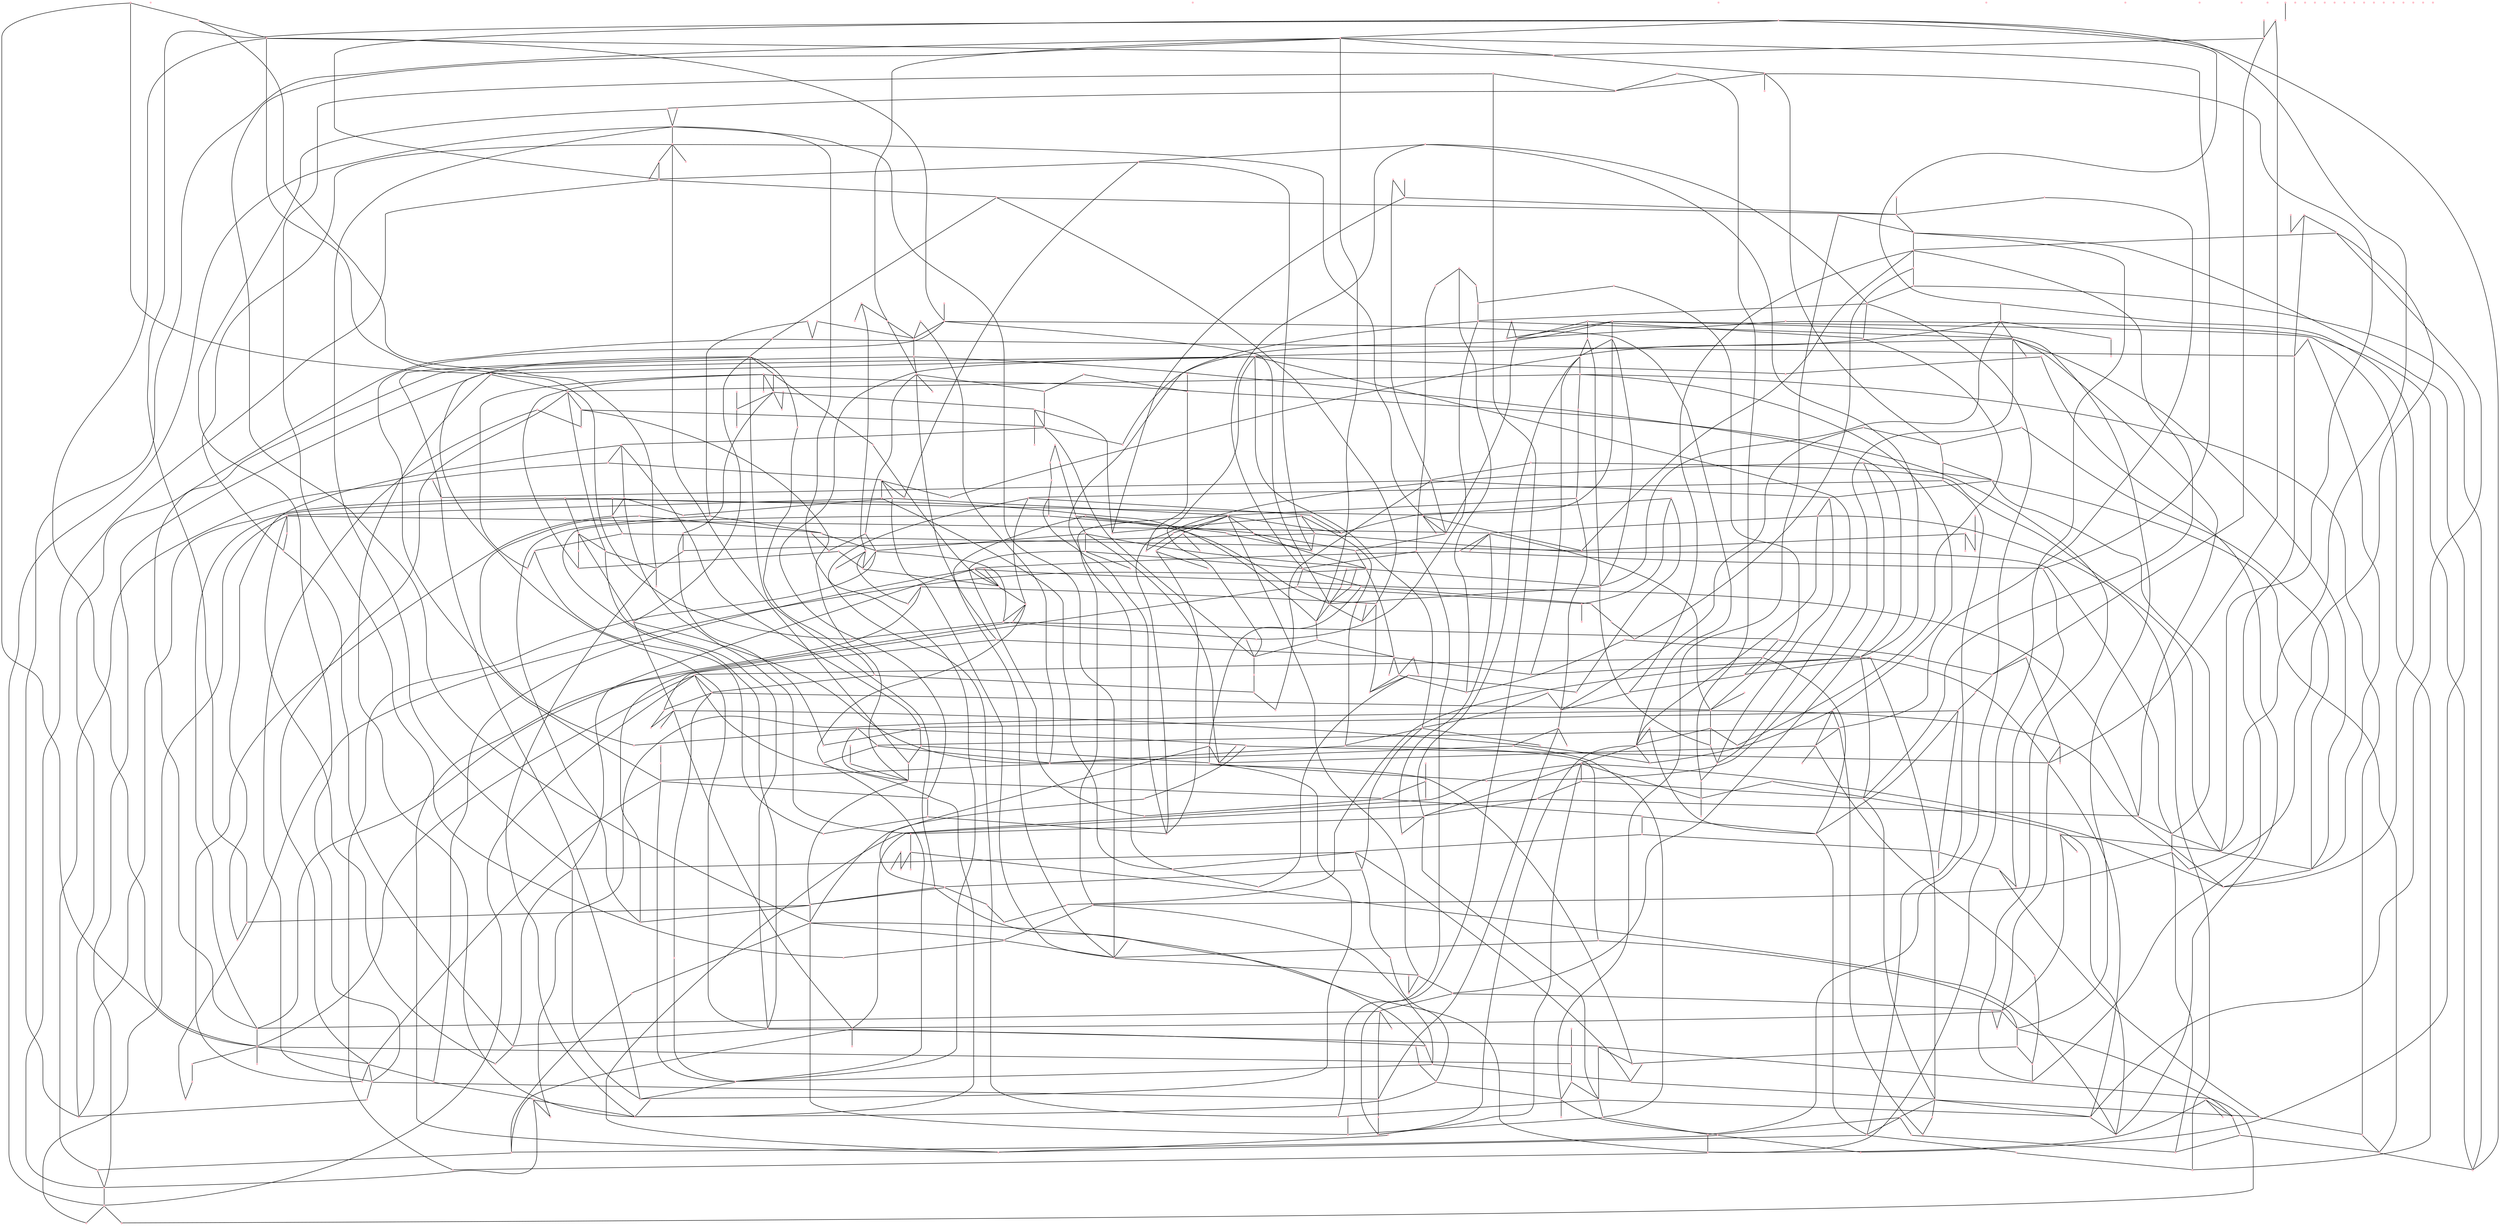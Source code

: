 strict graph "" {
	graph [bb="0,0,1015.1,1060.1"];
	node [label="\N",
		shape=point
	];
	1	[color=pink,
		height=0.05,
		pos="313.73,693.53",
		width=0.05];
	156	[color=pink,
		height=0.05,
		pos="462.41,662.45",
		width=0.05];
	1 -- 156	[pos="315.83,693.09 332.63,689.58 444.89,666.12 460.59,662.84"];
	260	[color=pink,
		height=0.05,
		pos="594.59,602.41",
		width=0.05];
	156 -- 260	[pos="464.28,661.61 479.09,654.88 577.34,610.24 592.6,603.31"];
	238	[color=pink,
		height=0.05,
		pos="572.15,462.12",
		width=0.05];
	260 -- 238	[pos="594.27,600.42 591.76,584.71 575.08,480.43 572.48,464.24"];
	2	[color=pink,
		height=0.05,
		pos="444.3,637.81",
		width=0.05];
	64	[color=pink,
		height=0.05,
		pos="469.44,759.99",
		width=0.05];
	2 -- 64	[pos="444.73,639.93 447.81,654.88 466.21,744.3 469.07,758.18"];
	3	[color=pink,
		height=0.05,
		pos="238.66,677.51",
		width=0.05];
	245	[color=pink,
		height=0.05,
		pos="341.04,579.36",
		width=0.05];
	3 -- 245	[pos="240.11,676.12 251.58,665.12 327.68,592.17 339.5,580.83"];
	487	[color=pink,
		height=0.05,
		pos="126.39,675.89",
		width=0.05];
	3 -- 487	[pos="236.71,677.48 223.08,677.29 142.2,676.12 128.4,675.92"];
	93	[color=pink,
		height=0.05,
		pos="465.33,658",
		width=0.05];
	245 -- 93	[pos="342.8,580.47 356.85,589.35 450.68,648.73 463.8,657.04"];
	451	[color=pink,
		height=0.05,
		pos="69.254,550.9",
		width=0.05];
	487 -- 451	[pos="125.59,674.13 119.18,660.12 76.711,567.22 70.114,552.79"];
	437	[color=pink,
		height=0.05,
		pos="497.94,704.37",
		width=0.05];
	93 -- 437	[pos="466.41,659.55 471.36,666.59 491.79,695.62 496.81,702.77"];
	22	[color=pink,
		height=0.05,
		pos="526.07,538.85",
		width=0.05];
	93 -- 22	[pos="466.19,656.32 472.99,642.97 518.14,554.4 525.16,540.65"];
	51	[color=pink,
		height=0.05,
		pos="492.26,795.77",
		width=0.05];
	93 -- 51	[pos="465.71,659.95 468.73,675.39 488.74,777.79 491.85,793.7"];
	210	[color=pink,
		height=0.05,
		pos="524.95,749.68",
		width=0.05];
	93 -- 210	[pos="466.36,659.6 473.6,670.72 516.56,736.77 523.89,748.04"];
	477	[color=pink,
		height=0.05,
		pos="178.38,464.32",
		width=0.05];
	451 -- 477	[pos="70.796,549.68 83.024,539.98 164.14,475.62 176.74,465.63"];
	128	[color=pink,
		height=0.05,
		pos="512.79,568.01",
		width=0.05];
	437 -- 128	[pos="498.15,702.44 499.81,687.16 510.85,585.8 512.56,570.06"];
	442	[color=pink,
		height=0.05,
		pos="490.96,577.64",
		width=0.05];
	22 -- 442	[pos="524.56,540.52 518.79,546.9 498.12,569.73 492.42,576.02"];
	429	[color=pink,
		height=0.05,
		pos="484.56,736.67",
		width=0.05];
	210 -- 429	[pos="523.21,749.12 516.69,747.02 493.66,739.6 486.62,737.34"];
	152	[color=pink,
		height=0.05,
		pos="185.69,568.95",
		width=0.05];
	477 -- 152	[pos="178.51,466.14 179.4,478.84 184.66,554.22 185.56,567.08"];
	371	[color=pink,
		height=0.05,
		pos="331.4,324.89",
		width=0.05];
	477 -- 371	[pos="180.1,462.76 195.86,448.4 315.05,339.79 329.88,326.27"];
	4	[color=pink,
		height=0.05,
		pos="687.56,759.68",
		width=0.05];
	56	[color=pink,
		height=0.05,
		pos="704.29,589.52",
		width=0.05];
	4 -- 56	[pos="687.75,757.77 689.46,740.39 702.29,609.9 704.09,591.64"];
	129	[color=pink,
		height=0.05,
		pos="696.69,659.06",
		width=0.05];
	56 -- 129	[pos="704.08,591.53 702.97,601.68 697.98,647.31 696.9,657.18"];
	367	[color=pink,
		height=0.05,
		pos="606.84,453.37",
		width=0.05];
	56 -- 367	[pos="703.2,587.99 693.25,574.08 618.51,469.68 608.05,455.06"];
	29	[color=pink,
		height=0.05,
		pos="548.85,407.82",
		width=0.05];
	367 -- 29	[pos="605.41,452.24 597.45,445.99 558.8,415.64 550.44,409.07"];
	339	[color=pink,
		height=0.05,
		pos="507.22,440.89",
		width=0.05];
	367 -- 339	[pos="604.76,453.11 591.79,451.48 522.22,442.77 509.29,441.15"];
	314	[color=pink,
		height=0.05,
		pos="524.72,314.08",
		width=0.05];
	29 -- 314	[pos="548.34,405.86 545.2,393.66 528.35,328.2 525.22,316.03"];
	233	[color=pink,
		height=0.05,
		pos="431.87,343.82",
		width=0.05];
	339 -- 233	[pos="505.91,439.21 496.68,427.32 441.54,356.29 432.98,345.26"];
	163	[color=pink,
		height=0.05,
		pos="494.05,404.74",
		width=0.05];
	339 -- 163	[pos="506.51,438.95 504.2,432.61 496.92,412.61 494.7,406.52"];
	5	[color=pink,
		height=0.05,
		pos="740.39,455.29",
		width=0.05];
	441	[color=pink,
		height=0.05,
		pos="813.26,371.33",
		width=0.05];
	5 -- 441	[pos="741.66,453.84 750.5,443.64 803,383.15 811.96,372.82"];
	6	[color=pink,
		height=0.05,
		pos="150.38,745.54",
		width=0.05];
	276	[color=pink,
		height=0.05,
		pos="221.66,658.59",
		width=0.05];
	6 -- 276	[pos="151.62,744.03 160.27,733.48 211.62,670.83 220.38,660.14"];
	7	[color=pink,
		height=0.05,
		pos="668.06,664.26",
		width=0.05];
	7 -- 260	[pos="666.53,662.97 656.97,654.92 605.65,611.72 596.12,603.69"];
	483	[color=pink,
		height=0.05,
		pos="620.53,721.66",
		width=0.05];
	7 -- 483	[pos="666.89,665.68 660.37,673.55 628.69,711.81 621.83,720.08"];
	8	[color=pink,
		height=0.05,
		pos="292.61,657.64",
		width=0.05];
	8 -- 3	[pos="290.81,658.3 282.62,661.32 248.83,673.76 240.52,676.83"];
	158	[color=pink,
		height=0.05,
		pos="369.61,545.13",
		width=0.05];
	8 -- 158	[pos="293.7,656.05 302.32,643.45 359.56,559.82 368.45,546.82"];
	158 -- 2	[pos="370.91,546.74 379.97,557.99 433.78,624.76 442.96,636.15"];
	307	[color=pink,
		height=0.05,
		pos="518.82,533.25",
		width=0.05];
	158 -- 307	[pos="371.72,544.96 388.58,543.62 501.23,534.65 516.99,533.4"];
	307 -- 339	[pos="518.57,531.32 517.06,519.3 508.96,454.8 507.46,442.81"];
	204	[color=pink,
		height=0.05,
		pos="606.31,522.63",
		width=0.05];
	307 -- 204	[pos="520.64,533.03 532.03,531.65 593.13,524.23 604.49,522.85"];
	327	[color=pink,
		height=0.05,
		pos="665.59,597.11",
		width=0.05];
	307 -- 327	[pos="520.89,534.15 537.48,541.37 648.29,589.58 663.79,596.32"];
	295	[color=pink,
		height=0.05,
		pos="682.72,556.26",
		width=0.05];
	204 -- 295	[pos="608.19,523.46 618.77,528.11 670.5,550.88 680.9,555.46"];
	229	[color=pink,
		height=0.05,
		pos="634.34,469.21",
		width=0.05];
	204 -- 229	[pos="607.24,520.85 611.5,512.74 629.05,479.29 633.38,471.05"];
	9	[color=pink,
		height=0.05,
		pos="654.26,324.07",
		width=0.05];
	10	[color=pink,
		height=0.05,
		pos="391.83,801.37",
		width=0.05];
	124	[color=pink,
		height=0.05,
		pos="321.65,722.31",
		width=0.05];
	10 -- 124	[pos="390.62,799.99 382.17,790.48 332.39,734.41 323.14,723.98"];
	135	[color=pink,
		height=0.05,
		pos="287.28,622.76",
		width=0.05];
	124 -- 135	[pos="321.06,720.58 316.88,708.5 292.12,636.77 287.89,624.53"];
	496	[color=pink,
		height=0.05,
		pos="327.4,669.23",
		width=0.05];
	124 -- 496	[pos="321.9,720.03 322.85,711.3 326.23,680.06 327.16,671.44"];
	135 -- 496	[pos="288.61,624.3 294.71,631.36 319.83,660.46 326.02,667.63"];
	258	[color=pink,
		height=0.05,
		pos="244.17,559.3",
		width=0.05];
	135 -- 258	[pos="286.21,621.19 280.3,612.48 251.57,570.19 245.36,561.04"];
	496 -- 276	[pos="325.57,669.04 312.73,667.75 236.54,660.09 223.54,658.78"];
	485	[color=pink,
		height=0.05,
		pos="351.43,779.6",
		width=0.05];
	496 -- 485	[pos="327.82,671.14 330.74,684.54 348.04,764.06 351,777.63"];
	443	[color=pink,
		height=0.05,
		pos="352.14,607.99",
		width=0.05];
	496 -- 443	[pos="328.12,667.46 331.66,658.68 347.39,619.73 351.27,610.14"];
	365	[color=pink,
		height=0.05,
		pos="384.37,674.48",
		width=0.05];
	496 -- 365	[pos="329.3,669.4 337.95,670.2 373.62,673.49 382.41,674.3"];
	466	[color=pink,
		height=0.05,
		pos="311.73,868.26",
		width=0.05];
	485 -- 466	[pos="350.6,781.45 345.43,792.99 317.71,854.91 312.55,866.42"];
	379	[color=pink,
		height=0.05,
		pos="422.86,553.87",
		width=0.05];
	365 -- 379	[pos="385.04,672.39 389.75,657.62 417.92,569.36 422.29,555.66"];
	275	[color=pink,
		height=0.05,
		pos="415.71,644.45",
		width=0.05];
	365 -- 275	[pos="385.72,673.19 390.87,668.25 409.32,650.58 414.4,645.71"];
	11	[color=pink,
		height=0.05,
		pos="409.93,230.38",
		width=0.05];
	386	[color=pink,
		height=0.05,
		pos="491.63,302.13",
		width=0.05];
	11 -- 386	[pos="411.35,231.63 421.27,240.34 480.13,292.03 490.17,300.85"];
	473	[color=pink,
		height=0.05,
		pos="334.33,292.23",
		width=0.05];
	11 -- 473	[pos="408.36,231.67 398.52,239.72 345.71,282.92 335.9,290.95"];
	253	[color=pink,
		height=0.05,
		pos="526.6,267.36",
		width=0.05];
	386 -- 253	[pos="493.13,300.64 498.88,294.92 519.47,274.45 525.14,268.81"];
	471	[color=pink,
		height=0.05,
		pos="577.65,298.01",
		width=0.05];
	386 -- 471	[pos="493.75,302.03 505.65,301.46 563.89,298.67 575.6,298.11"];
	479	[color=pink,
		height=0.05,
		pos="548.78,190.83",
		width=0.05];
	386 -- 479	[pos="492.62,300.2 499.61,286.58 541.44,205.12 547.93,192.48"];
	77	[color=pink,
		height=0.05,
		pos="197.07,302.84",
		width=0.05];
	473 -- 77	[pos="332.39,292.38 317.01,293.57 214.98,301.46 199.13,302.68"];
	463	[color=pink,
		height=0.05,
		pos="452.99,353.81",
		width=0.05];
	473 -- 463	[pos="336.01,293.1 349.3,300 437.51,345.77 451.21,352.88"];
	112	[color=pink,
		height=0.05,
		pos="463.24,389.76",
		width=0.05];
	253 -- 112	[pos="525.7,269.09 518.6,282.8 471.51,373.79 464.19,387.92"];
	70	[color=pink,
		height=0.05,
		pos="582.99,159.89",
		width=0.05];
	253 -- 70	[pos="527.58,265.49 534.42,252.45 575.05,175.02 581.98,161.81"];
	392	[color=pink,
		height=0.05,
		pos="604.22,326.86",
		width=0.05];
	471 -- 392	[pos="579.08,299.56 583.73,304.62 598.43,320.57 602.91,325.44"];
	217	[color=pink,
		height=0.05,
		pos="644.87,416.98",
		width=0.05];
	471 -- 217	[pos="578.6,299.69 586.13,313.02 636.1,401.45 643.86,415.19"];
	223	[color=pink,
		height=0.05,
		pos="649.72,223.29",
		width=0.05];
	471 -- 223	[pos="578.9,296.71 587.57,287.72 638.69,234.73 648.2,224.87"];
	211	[color=pink,
		height=0.05,
		pos="180.94,218.39",
		width=0.05];
	77 -- 211	[pos="196.67,300.75 194.44,289.07 183.52,231.9 181.33,220.41"];
	218	[color=pink,
		height=0.05,
		pos="130.43,430.02",
		width=0.05];
	77 -- 218	[pos="196.13,304.64 188.66,318.89 139.13,413.42 131.44,428.1"];
	315	[color=pink,
		height=0.05,
		pos="538.49,331.6",
		width=0.05];
	463 -- 315	[pos="454.78,353.35 465.91,350.46 525.61,334.94 536.71,332.06"];
	405	[color=pink,
		height=0.05,
		pos="624.39,372.9",
		width=0.05];
	463 -- 405	[pos="454.92,354.02 472.42,355.97 603.86,370.61 622.26,372.66"];
	290	[color=pink,
		height=0.05,
		pos="427.65,495.82",
		width=0.05];
	112 -- 290	[pos="462.62,391.61 458.3,404.48 432.66,480.89 428.28,493.93"];
	41	[color=pink,
		height=0.05,
		pos="455.31,341.78",
		width=0.05];
	112 -- 41	[pos="462.89,387.7 461.59,379.81 456.92,351.57 455.64,343.78"];
	447	[color=pink,
		height=0.05,
		pos="459.82,453.94",
		width=0.05];
	112 -- 447	[pos="463.14,391.62 462.65,400.82 460.48,441.64 459.94,451.7"];
	392 -- 314	[pos="602.25,326.54 591.25,324.78 537.43,316.13 526.61,314.39"];
	411	[color=pink,
		height=0.05,
		pos="561.58,514.34",
		width=0.05];
	217 -- 411	[pos="643.7,418.36 634.36,429.27 572.45,501.63 562.84,512.87"];
	218 -- 152	[pos="131.21,431.98 137.46,447.68 179.18,552.57 185.01,567.24"];
	376	[color=pink,
		height=0.05,
		pos="157.03,450.9",
		width=0.05];
	218 -- 376	[pos="131.86,431.14 136.44,434.73 150.69,445.93 155.46,449.67"];
	396	[color=pink,
		height=0.05,
		pos="511.77,403.01",
		width=0.05];
	315 -- 396	[pos="537.83,333.36 534.13,343.25 516.05,391.59 512.41,401.31"];
	203	[color=pink,
		height=0.05,
		pos="508.71,372.64",
		width=0.05];
	315 -- 203	[pos="537.21,333.36 532.31,340.11 514.78,364.27 509.95,370.93"];
	444	[color=pink,
		height=0.05,
		pos="629,398.58",
		width=0.05];
	315 -- 444	[pos="540.06,332.76 551.05,340.89 616.26,389.15 627.38,397.38"];
	12	[color=pink,
		height=0.05,
		pos="99.118,243.69",
		width=0.05];
	12 -- 77	[pos="100.82,244.72 112.71,251.9 183.28,294.51 195.32,301.79"];
	448	[color=pink,
		height=0.05,
		pos="13.079,211.43",
		width=0.05];
	12 -- 448	[pos="97.321,243.02 86.124,238.82 26.034,216.29 14.866,212.1"];
	147	[color=pink,
		height=0.05,
		pos="267.3,690.73",
		width=0.05];
	152 -- 147	[pos="186.84,570.67 195.99,584.31 256.65,674.83 266.07,688.89"];
	113	[color=pink,
		height=0.05,
		pos="292.25,460.81",
		width=0.05];
	376 -- 113	[pos="158.94,451.04 174.09,452.15 274.6,459.52 290.21,460.66"];
	231	[color=pink,
		height=0.05,
		pos="102.13,492.47",
		width=0.05];
	376 -- 231	[pos="155.2,452.28 146.72,458.71 111.25,485.57 103.6,491.37"];
	13	[color=pink,
		height=0.05,
		pos="456.76,701.32",
		width=0.05];
	166	[color=pink,
		height=0.05,
		pos="579.66,605.37",
		width=0.05];
	13 -- 166	[pos="458.5,699.96 472.39,689.12 565.17,616.68 578.15,606.55"];
	14	[color=pink,
		height=0.05,
		pos="580.28,457.34",
		width=0.05];
	14 -- 204	[pos="581.03,459.23 584.83,468.76 601.91,511.6 605.6,520.86"];
	372	[color=pink,
		height=0.05,
		pos="523.87,421.66",
		width=0.05];
	14 -- 372	[pos="578.4,456.16 569.84,450.74 534.51,428.39 525.81,422.88"];
	37	[color=pink,
		height=0.05,
		pos="620.31,488.27",
		width=0.05];
	372 -- 37	[pos="525.55,422.81 537.25,430.9 606.73,478.89 618.59,487.08"];
	469	[color=pink,
		height=0.05,
		pos="458.22,435",
		width=0.05];
	372 -- 469	[pos="521.98,422.04 512.39,423.99 469.3,432.75 459.99,434.64"];
	295 -- 7	[pos="682.46,558.14 680.68,571.25 670.13,649.06 668.32,662.34"];
	309	[color=pink,
		height=0.05,
		pos="507.61,583.38",
		width=0.05];
	229 -- 309	[pos="632.92,470.49 619.97,482.16 522.79,569.71 509.19,581.96"];
	232	[color=pink,
		height=0.05,
		pos="628.36,300.61",
		width=0.05];
	229 -- 232	[pos="634.27,467.32 633.66,450.1 629.08,320.81 628.44,302.71"];
	48	[color=pink,
		height=0.05,
		pos="750.53,496.48",
		width=0.05];
	37 -- 48	[pos="622.15,488.39 636.74,489.31 733.53,495.41 748.57,496.35"];
	58	[color=pink,
		height=0.05,
		pos="561.9,607.9",
		width=0.05];
	37 -- 58	[pos="619.48,489.96 612.94,503.37 569.53,592.28 562.78,606.1"];
	469 -- 386	[pos="458.69,433.12 462.43,418.24 487.27,319.47 491.12,304.13"];
	454	[color=pink,
		height=0.05,
		pos="368.17,499.84",
		width=0.05];
	469 -- 454	[pos="456.65,436.13 445.72,444 380.85,490.71 369.78,498.68"];
	114	[color=pink,
		height=0.05,
		pos="669.19,282.53",
		width=0.05];
	232 -- 114	[pos="630.12,299.83 636.83,296.86 660.86,286.22 667.49,283.28"];
	58 -- 307	[pos="561.01,606.34 555.45,596.71 525.82,545.39 519.86,535.06"];
	221	[color=pink,
		height=0.05,
		pos="458.56,694.1",
		width=0.05];
	58 -- 221	[pos="560.44,609.12 548.86,618.77 472.05,682.85 460.12,692.8"];
	304	[color=pink,
		height=0.05,
		pos="371.22,665.71",
		width=0.05];
	454 -- 304	[pos="368.21,501.7 368.52,518.64 370.85,645.84 371.18,663.65"];
	285	[color=pink,
		height=0.05,
		pos="247.58,415.71",
		width=0.05];
	454 -- 285	[pos="366.47,498.65 352.84,489.14 261.8,425.62 249.06,416.74"];
	15	[color=pink,
		height=0.05,
		pos="527.62,792.57",
		width=0.05];
	15 -- 437	[pos="527,790.73 523.14,779.25 502.41,717.65 498.55,706.2"];
	118	[color=pink,
		height=0.05,
		pos="446.3,756.46",
		width=0.05];
	15 -- 118	[pos="525.92,791.82 515.34,787.12 458.55,761.9 447.99,757.21"];
	118 -- 485	[pos="444.32,756.94 431.97,759.95 365.71,776.11 353.4,779.12"];
	128 -- 469	[pos="512.02,566.13 505.9,551.22 465.34,452.36 459.04,437.01"];
	16	[color=pink,
		height=0.05,
		pos="736.8,694.8",
		width=0.05];
	17	[color=pink,
		height=0.05,
		pos="183.47,204.04",
		width=0.05];
	427	[color=pink,
		height=0.05,
		pos="283.33,298.75",
		width=0.05];
	17 -- 427	[pos="184.88,205.38 196.07,215.99 270.29,286.39 281.82,297.32"];
	47	[color=pink,
		height=0.05,
		pos="388.83,459.79",
		width=0.05];
	427 -- 47	[pos="284.51,300.56 295.38,317.15 377.56,442.58 387.79,458.2"];
	368	[color=pink,
		height=0.05,
		pos="341.48,231.41",
		width=0.05];
	427 -- 368	[pos="284.76,297.08 292.88,287.69 332.86,241.38 340.29,232.78"];
	47 -- 469	[pos="390.55,459.18 400.06,455.78 446.3,439.26 456.31,435.68"];
	53	[color=pink,
		height=0.05,
		pos="404.18,179.7",
		width=0.05];
	368 -- 53	[pos="343.03,230.13 351.63,223.04 393.42,188.58 402.46,181.13"];
	98	[color=pink,
		height=0.05,
		pos="365.54,142.16",
		width=0.05];
	368 -- 98	[pos="341.98,229.54 345.11,217.93 361.92,155.6 365.04,144.01"];
	63	[color=pink,
		height=0.05,
		pos="384.53,287.39",
		width=0.05];
	53 -- 63	[pos="403.84,181.57 401.46,194.64 387.3,272.23 384.88,285.47"];
	455	[color=pink,
		height=0.05,
		pos="497.46,101.91",
		width=0.05];
	53 -- 455	[pos="405.8,178.35 417.13,168.91 484.33,112.86 495.8,103.29"];
	164	[color=pink,
		height=0.05,
		pos="311.29,203.19",
		width=0.05];
	98 -- 164	[pos="364.2,143.67 356.76,152.04 320.61,192.71 312.79,201.51"];
	415	[color=pink,
		height=0.05,
		pos="461.49,91.784",
		width=0.05];
	98 -- 415	[pos="367.21,141.28 378.85,135.17 447.98,98.875 459.78,92.682"];
	18	[color=pink,
		height=0.05,
		pos="265.93,652.93",
		width=0.05];
	96	[color=pink,
		height=0.05,
		pos="258.87,528.71",
		width=0.05];
	18 -- 96	[pos="265.81,650.78 264.94,635.57 259.78,544.66 258.98,530.55"];
	318	[color=pink,
		height=0.05,
		pos="111.04,576.63",
		width=0.05];
	96 -- 318	[pos="256.78,529.39 240.08,534.8 128.47,570.98 112.85,576.04"];
	382	[color=pink,
		height=0.05,
		pos="230.8,460.38",
		width=0.05];
	96 -- 382	[pos="258.18,527.02 254.33,517.65 235.62,472.11 231.57,462.26"];
	354	[color=pink,
		height=0.05,
		pos="333.65,448.51",
		width=0.05];
	382 -- 354	[pos="232.95,460.13 246.45,458.57 319.41,450.15 331.85,448.72"];
	216	[color=pink,
		height=0.05,
		pos="256.29,431.4",
		width=0.05];
	382 -- 216	[pos="232.17,458.82 236.64,453.74 250.74,437.71 255.04,432.83"];
	271	[color=pink,
		height=0.05,
		pos="256.56,350.38",
		width=0.05];
	354 -- 271	[pos="332.31,446.81 322.88,434.79 266.46,362.98 257.7,351.83"];
	155	[color=pink,
		height=0.05,
		pos="379.45,412.71",
		width=0.05];
	354 -- 155	[pos="335.18,447.32 342.13,441.88 370.82,419.47 377.88,413.95"];
	387	[color=pink,
		height=0.05,
		pos="123.93,517.29",
		width=0.05];
	216 -- 387	[pos="254.42,432.61 239.46,442.32 139.54,507.17 125.56,516.24"];
	19	[color=pink,
		height=0.05,
		pos="161.74,490.15",
		width=0.05];
	19 -- 276	[pos="162.41,492.04 168.53,509.24 214.48,638.41 220.91,656.49"];
	246	[color=pink,
		height=0.05,
		pos="75.714,397.16",
		width=0.05];
	19 -- 246	[pos="160.24,488.53 149.71,477.15 86.761,409.1 76.989,398.53"];
	370	[color=pink,
		height=0.05,
		pos="269.32,352.59",
		width=0.05];
	19 -- 370	[pos="162.95,488.6 173.93,474.55 256.43,369.07 267.98,354.3"];
	108	[color=pink,
		height=0.05,
		pos="245.85,217.22",
		width=0.05];
	370 -- 108	[pos="268.99,350.68 266.36,335.51 248.92,234.89 246.21,219.26"];
	420	[color=pink,
		height=0.05,
		pos="188.4,411.64",
		width=0.05];
	370 -- 420	[pos="267.63,353.82 257.1,361.51 200.58,402.75 190.08,410.42"];
	20	[color=pink,
		height=0.05,
		pos="179.44,772.95",
		width=0.05];
	20 -- 3	[pos="180.47,771.3 187.65,759.71 230.32,690.95 237.6,679.21"];
	21	[color=pink,
		height=0.05,
		pos="406.23,599.4",
		width=0.05];
	83	[color=pink,
		height=0.05,
		pos="506.92,663.33",
		width=0.05];
	21 -- 83	[pos="407.98,600.51 420.2,608.27 492.75,654.33 505.12,662.18"];
	134	[color=pink,
		height=0.05,
		pos="329.88,549.6",
		width=0.05];
	21 -- 134	[pos="404.63,598.36 394.7,591.88 341.37,557.09 331.46,550.63"];
	185	[color=pink,
		height=0.05,
		pos="509.73,623.95",
		width=0.05];
	21 -- 185	[pos="408.03,599.83 420.59,602.81 495.16,620.5 507.89,623.52"];
	205	[color=pink,
		height=0.05,
		pos="421.89,483.92",
		width=0.05];
	21 -- 205	[pos="406.5,597.4 408.4,583.38 419.68,500.18 421.61,485.98"];
	134 -- 354	[pos="329.96,547.48 330.45,534.33 333.08,463.73 333.57,450.61"];
	478	[color=pink,
		height=0.05,
		pos="300.23,545.6",
		width=0.05];
	134 -- 478	[pos="327.93,549.33 322.57,548.61 307.63,546.6 302.22,545.87"];
	185 -- 128	[pos="509.84,622.09 510.3,613.6 512.21,578.56 512.68,569.93"];
	226	[color=pink,
		height=0.05,
		pos="489.79,739.07",
		width=0.05];
	185 -- 226	[pos="509.39,625.95 506.97,639.92 492.6,722.86 490.15,737.01"];
	43	[color=pink,
		height=0.05,
		pos="583.91,535.58",
		width=0.05];
	185 -- 43	[pos="511.02,622.42 520.02,611.69 573.47,548.02 582.58,537.16"];
	205 -- 463	[pos="422.33,482.08 425.81,467.5 448.93,370.79 452.53,355.77"];
	291	[color=pink,
		height=0.05,
		pos="439.07,423.82",
		width=0.05];
	205 -- 291	[pos="422.38,482.19 424.85,473.57 435.78,435.34 438.47,425.92"];
	478 -- 290	[pos="302.03,544.9 316.31,539.32 411.02,502.31 425.73,496.57"];
	425	[color=pink,
		height=0.05,
		pos="300.98,586.84",
		width=0.05];
	478 -- 425	[pos="300.27,547.82 300.4,555.05 300.82,577.86 300.94,584.81"];
	391	[color=pink,
		height=0.05,
		pos="177.33,588.34",
		width=0.05];
	478 -- 391	[pos="298.49,546.21 284.72,551 193.37,582.77 179.18,587.7"];
	226 -- 10	[pos="488.09,740.15 476.2,747.71 405.62,792.6 393.58,800.26"];
	248	[color=pink,
		height=0.05,
		pos="489.61,409.32",
		width=0.05];
	43 -- 248	[pos="582.57,533.8 571.92,519.53 500.72,424.21 490.76,410.87"];
	291 -- 339	[pos="441.04,424.31 450.99,426.8 495.71,438.01 505.37,440.43"];
	46	[color=pink,
		height=0.05,
		pos="331.22,434.32",
		width=0.05];
	291 -- 46	[pos="437.2,424 424.11,425.28 346.4,432.84 333.14,434.14"];
	287	[color=pink,
		height=0.05,
		pos="213.89,471.78",
		width=0.05];
	271 -- 287	[pos="255.96,352.09 251.17,365.7 219.46,455.94 214.53,469.95"];
	155 -- 469	[pos="381.4,413.27 392.3,416.35 445.62,431.44 456.34,434.47"];
	155 -- 233	[pos="380.55,411.28 387.25,402.46 422.72,355.84 430.4,345.75"];
	85	[color=pink,
		height=0.05,
		pos="416.82,390.31",
		width=0.05];
	155 -- 85	[pos="381.06,411.75 387.21,408.07 409.2,394.88 415.27,391.24"];
	290 -- 454	[pos="425.67,495.95 416.64,496.56 379.39,499.08 370.22,499.7"];
	297	[color=pink,
		height=0.05,
		pos="277.29,553.82",
		width=0.05];
	425 -- 297	[pos="299.71,585.06 295.56,579.28 282.45,561.02 278.46,555.45"];
	452	[color=pink,
		height=0.05,
		pos="217.22,547.38",
		width=0.05];
	391 -- 452	[pos="178.65,586.98 184.71,580.76 209.7,555.1 215.85,548.79"];
	161	[color=pink,
		height=0.05,
		pos="377.11,448.45",
		width=0.05];
	248 -- 161	[pos="487.65,410 474,414.75 392.95,442.94 379.12,447.75"];
	46 -- 425	[pos="330.79,436.48 327.37,453.71 304.54,568.86 301.35,584.97"];
	115	[color=pink,
		height=0.05,
		pos="180.68,351.74",
		width=0.05];
	46 -- 115	[pos="329.53,433.4 314.15,424.96 198.72,361.63 182.56,352.77"];
	442 -- 443	[pos="489,578.07 473.44,581.47 370.25,604.03 354.23,607.54"];
	23	[color=pink,
		height=0.05,
		pos="494.41,126.74",
		width=0.05];
	24	[color=pink,
		height=0.05,
		pos="474.92,529.55",
		width=0.05];
	24 -- 290	[pos="473.35,528.43 466.17,523.31 436.56,502.18 429.28,496.98"];
	192	[color=pink,
		height=0.05,
		pos="384.06,569.29",
		width=0.05];
	24 -- 192	[pos="473.02,530.38 461.2,535.55 397.74,563.3 385.95,568.46"];
	267	[color=pink,
		height=0.05,
		pos="475.5,580.47",
		width=0.05];
	24 -- 267	[pos="474.94,531.74 475.04,540.12 475.38,570.09 475.48,578.35"];
	288	[color=pink,
		height=0.05,
		pos="542.12,657.07",
		width=0.05];
	24 -- 288	[pos="475.87,531.35 483.4,545.64 533.35,640.43 541.11,655.15"];
	24 -- 396	[pos="475.44,527.76 479.57,513.58 506.96,419.53 511.22,404.92"];
	192 -- 205	[pos="384.85,567.51 389.77,556.4 416.19,496.78 421.1,485.7"];
	192 -- 425	[pos="382.01,569.72 370.51,572.15 314.27,584.03 302.96,586.42"];
	349	[color=pink,
		height=0.05,
		pos="524.19,497.36",
		width=0.05];
	267 -- 349	[pos="476.52,578.74 482.85,567.92 516.86,509.88 523.18,499.09"];
	34	[color=pink,
		height=0.05,
		pos="572.91,708.58",
		width=0.05];
	267 -- 34	[pos="476.59,581.91 486.54,595 561.24,693.24 571.7,706.99"];
	88	[color=pink,
		height=0.05,
		pos="302.86,520.24",
		width=0.05];
	267 -- 88	[pos="473.56,579.8 455.78,573.59 321.31,526.68 304.57,520.83"];
	168	[color=pink,
		height=0.05,
		pos="564.84,281.55",
		width=0.05];
	396 -- 168	[pos="512.52,401.3 518.47,387.69 557.91,297.41 564.04,283.38"];
	349 -- 14	[pos="526.05,496.03 534.72,489.85 570.96,463.99 578.78,458.41"];
	214	[color=pink,
		height=0.05,
		pos="411.53,507.68",
		width=0.05];
	349 -- 214	[pos="522.23,497.54 508.56,498.79 427.39,506.23 413.54,507.49"];
	94	[color=pink,
		height=0.05,
		pos="249.08,381.23",
		width=0.05];
	88 -- 94	[pos="302.1,518.27 296.02,502.57 255.42,397.62 249.74,382.94"];
	274	[color=pink,
		height=0.05,
		pos="207.3,639.65",
		width=0.05];
	88 -- 274	[pos="301.51,521.93 290.71,535.42 218.56,625.57 208.47,638.18"];
	390	[color=pink,
		height=0.05,
		pos="498.02,236.49",
		width=0.05];
	168 -- 390	[pos="563.19,280.44 554.02,274.26 509.49,244.23 499.86,237.73"];
	297 -- 454	[pos="278.87,552.89 289.9,546.33 355.38,507.44 366.55,500.8"];
	470	[color=pink,
		height=0.05,
		pos="234.7,469.16",
		width=0.05];
	297 -- 470	[pos="276.4,552.05 270.86,541.04 241.11,481.91 235.59,470.92"];
	214 -- 309	[pos="413.2,508.99 424.96,518.26 495.27,573.66 506.19,582.26"];
	109	[color=pink,
		height=0.05,
		pos="382.32,583.92",
		width=0.05];
	214 -- 109	[pos="410.81,509.56 406.76,520.11 386.99,571.72 383.01,582.1"];
	198	[color=pink,
		height=0.05,
		pos="126.86,338.63",
		width=0.05];
	94 -- 198	[pos="247.36,380.63 233.66,375.86 142.81,344.19 128.7,339.27"];
	494	[color=pink,
		height=0.05,
		pos="353.16,334.88",
		width=0.05];
	94 -- 494	[pos="250.89,380.43 263.52,374.8 338.51,341.4 351.31,335.7"];
	358	[color=pink,
		height=0.05,
		pos="284.01,709.5",
		width=0.05];
	274 -- 358	[pos="208.63,640.86 217.86,649.26 272.27,698.81 282.39,708.02"];
	390 -- 9	[pos="499.78,237.47 515.73,246.42 635.54,313.58 652.31,322.98"];
	25	[color=pink,
		height=0.05,
		pos="604.22,402.08",
		width=0.05];
	26	[color=pink,
		height=0.05,
		pos="682.28,450.95",
		width=0.05];
	26 -- 349	[pos="680.5,451.47 664.36,456.21 543.13,491.8 526.16,496.78"];
	109 -- 21	[pos="383.88,584.93 388.21,587.73 400.26,595.53 404.62,598.36"];
	241	[color=pink,
		height=0.05,
		pos="356.65,512.16",
		width=0.05];
	109 -- 241	[pos="381.68,582.14 378.13,572.21 360.76,523.64 357.27,513.87"];
	453	[color=pink,
		height=0.05,
		pos="501.2,606.7",
		width=0.05];
	109 -- 453	[pos="384.38,584.31 398.81,587.08 484.46,603.49 499.08,606.29"];
	27	[color=pink,
		height=0.05,
		pos="102.43,449.23",
		width=0.05];
	32	[color=pink,
		height=0.05,
		pos="244.13,481.15",
		width=0.05];
	27 -- 32	[pos="104.43,449.68 120.31,453.26 225.63,476.98 241.99,480.67"];
	69	[color=pink,
		height=0.05,
		pos="29.38,357.9",
		width=0.05];
	27 -- 69	[pos="101.16,447.65 92.293,436.56 39.663,370.76 30.683,359.53"];
	439	[color=pink,
		height=0.05,
		pos="325.24,466.6",
		width=0.05];
	32 -- 439	[pos="246.13,480.79 257.35,478.77 312.26,468.92 323.3,466.94"];
	409	[color=pink,
		height=0.05,
		pos="340.74,598.62",
		width=0.05];
	439 -- 409	[pos="325.46,468.46 327.19,483.25 338.72,581.39 340.51,596.63"];
	461	[color=pink,
		height=0.05,
		pos="346.25,453.63",
		width=0.05];
	439 -- 461	[pos="326.89,465.58 330.76,463.19 340.39,457.24 344.43,454.75"];
	293	[color=pink,
		height=0.05,
		pos="412.74,347.06",
		width=0.05];
	439 -- 293	[pos="326.47,464.91 336.36,451.4 402.43,361.15 411.67,348.53"];
	488	[color=pink,
		height=0.05,
		pos="297.46,633.25",
		width=0.05];
	409 -- 488	[pos="339.3,599.77 332.73,605.03 305.62,626.72 298.95,632.05"];
	200	[color=pink,
		height=0.05,
		pos="203.42,574.74",
		width=0.05];
	409 -- 200	[pos="338.8,598.28 323.41,595.61 221.34,577.86 205.49,575.1"];
	461 -- 158	[pos="346.73,455.54 349.77,467.45 366.09,531.35 369.13,543.23"];
	62	[color=pink,
		height=0.05,
		pos="200.53,430.7",
		width=0.05];
	461 -- 62	[pos="344.19,453.31 327.72,450.72 217.71,433.41 202.32,430.98"];
	180	[color=pink,
		height=0.05,
		pos="350.57,414.84",
		width=0.05];
	461 -- 180	[pos="346.48,451.54 347.24,444.75 349.63,423.29 350.36,416.75"];
	461 -- 379	[pos="347.57,455.37 356.95,467.64 413.02,541 421.72,552.38"];
	293 -- 372	[pos="414.31,348.12 426.77,356.47 509.37,411.92 522.2,420.53"];
	280	[color=pink,
		height=0.05,
		pos="508.85,234.21",
		width=0.05];
	293 -- 280	[pos="414.1,345.47 424.96,332.71 497.52,247.51 507.67,235.59"];
	364	[color=pink,
		height=0.05,
		pos="313.49,381.89",
		width=0.05];
	293 -- 364	[pos="411.02,347.67 398.97,351.89 327.46,376.99 315.26,381.27"];
	369	[color=pink,
		height=0.05,
		pos="331,245.65",
		width=0.05];
	293 -- 369	[pos="411.59,345.63 402.43,334.26 341.66,258.88 332.23,247.17"];
	421	[color=pink,
		height=0.05,
		pos="423.7,208.45",
		width=0.05];
	293 -- 421	[pos="412.9,345.1 414.13,329.57 422.27,226.54 423.54,210.54"];
	28	[color=pink,
		height=0.05,
		pos="450.08,275.37",
		width=0.05];
	400	[color=pink,
		height=0.05,
		pos="294.68,386.95",
		width=0.05];
	28 -- 400	[pos="448.33,276.62 432.33,288.12 311.28,375.03 296.21,385.85"];
	422	[color=pink,
		height=0.05,
		pos="569.52,370.67",
		width=0.05];
	28 -- 422	[pos="451.77,276.72 465.26,287.49 555.44,359.43 568.06,369.5"];
	52	[color=pink,
		height=0.05,
		pos="303.24,306.86",
		width=0.05];
	400 -- 52	[pos="294.89,384.97 296.07,373.89 301.87,319.67 303.04,308.77"];
	160	[color=pink,
		height=0.05,
		pos="165.45,534.21",
		width=0.05];
	400 -- 160	[pos="293.22,388.61 279.91,403.77 179.26,518.48 166.73,532.75"];
	255	[color=pink,
		height=0.05,
		pos="316.83,415.57",
		width=0.05];
	400 -- 255	[pos="295.87,388.49 299.68,393.41 311.56,408.75 315.53,413.88"];
	101	[color=pink,
		height=0.05,
		pos="534.73,500.81",
		width=0.05];
	422 -- 101	[pos="569.03,372.51 565.13,387.09 539.27,483.82 535.25,498.85"];
	119	[color=pink,
		height=0.05,
		pos="466.45,204.85",
		width=0.05];
	52 -- 119	[pos="305.07,305.71 321.88,295.21 449.01,215.75 464.83,205.86"];
	197	[color=pink,
		height=0.05,
		pos="164.94,244.59",
		width=0.05];
	52 -- 197	[pos="301.28,305.98 285.66,298.94 181.24,251.93 166.64,245.35"];
	244	[color=pink,
		height=0.05,
		pos="300.52,254.33",
		width=0.05];
	52 -- 244	[pos="303.12,304.6 302.67,295.96 301.07,265.05 300.63,256.52"];
	305	[color=pink,
		height=0.05,
		pos="309,456.75",
		width=0.05];
	52 -- 305	[pos="303.32,308.98 303.97,325.91 308.32,439.08 308.93,454.91"];
	255 -- 214	[pos="318.17,416.87 328.78,427.19 399.17,495.66 410.1,506.29"];
	149	[color=pink,
		height=0.05,
		pos="256.46,443.26",
		width=0.05];
	255 -- 149	[pos="315.09,416.37 306.43,420.34 268.04,437.95 258.57,442.29"];
	101 -- 411	[pos="536.49,501.7 541.34,504.14 554.88,510.96 559.78,513.43"];
	240	[color=pink,
		height=0.05,
		pos="558.75,661.43",
		width=0.05];
	101 -- 240	[pos="535,502.61 537.45,519.02 555.87,642.19 558.45,659.43"];
	119 -- 232	[pos="468.27,205.93 484.94,215.79 611.06,290.38 626.76,299.66"];
	305 -- 258	[pos="307.87,458.53 300.01,470.98 253.3,544.86 245.33,557.47"];
	305 -- 400	[pos="308.59,454.74 306.5,444.54 297.09,398.74 295.06,388.84"];
	149 -- 241	[pos="258.2,444.46 270.47,452.89 343.79,503.32 355.17,511.14"];
	481	[color=pink,
		height=0.05,
		pos="652.72,440.16",
		width=0.05];
	411 -- 481	[pos="563.17,513.05 574.23,504.05 639.89,450.6 651.09,441.48"];
	468	[color=pink,
		height=0.05,
		pos="390.61,373.04",
		width=0.05];
	314 -- 468	[pos="522.82,314.92 507.8,321.52 408.11,365.35 392.63,372.15"];
	468 -- 29	[pos="392.39,373.43 408.55,376.98 529.89,403.65 546.88,407.39"];
	60	[color=pink,
		height=0.05,
		pos="382.38,481.73",
		width=0.05];
	468 -- 60	[pos="390.47,374.93 389.47,388.12 383.54,466.43 382.53,479.79"];
	273	[color=pink,
		height=0.05,
		pos="229.16,387.54",
		width=0.05];
	468 -- 273	[pos="388.8,373.2 372.31,374.69 248.5,385.8 231.17,387.36"];
	117	[color=pink,
		height=0.05,
		pos="354.53,594.15",
		width=0.05];
	60 -- 117	[pos="381.9,483.68 378.52,497.33 358.45,578.32 355.03,592.14"];
	283	[color=pink,
		height=0.05,
		pos="266.82,498.77",
		width=0.05];
	60 -- 283	[pos="380.38,482.03 366.35,484.1 283.09,496.37 268.88,498.47"];
	30	[color=pink,
		height=0.05,
		pos="332.89,221.06",
		width=0.05];
	498	[color=pink,
		height=0.05,
		pos="454,239.32",
		width=0.05];
	30 -- 498	[pos="334.99,221.37 349.82,223.61 438.45,236.97 452.21,239.05"];
	498 -- 386	[pos="454.93,240.87 460.09,249.49 485.17,291.35 490.59,300.4"];
	498 -- 233	[pos="453.62,241.13 450.93,253.82 434.98,329.11 432.26,341.96"];
	408	[color=pink,
		height=0.05,
		pos="313.32,277.29",
		width=0.05];
	233 -- 408	[pos="430.19,342.88 416.91,335.43 328.79,285.97 315.1,278.29"];
	31	[color=pink,
		height=0.05,
		pos="184.54,257.76",
		width=0.05];
	488 -- 21	[pos="299.34,632.66 312.55,628.55 390.92,604.17 404.29,600"];
	488 -- 297	[pos="296.96,631.28 294.17,620.3 280.52,566.53 277.77,555.72"];
	99	[color=pink,
		height=0.05,
		pos="183.37,656.63",
		width=0.05];
	488 -- 99	[pos="295.48,633.65 281.63,636.49 199.43,653.34 185.4,656.21"];
	250	[color=pink,
		height=0.05,
		pos="280.17,742.51",
		width=0.05];
	488 -- 250	[pos="297.16,635.14 295.06,648.41 282.6,727.13 280.48,740.56"];
	428	[color=pink,
		height=0.05,
		pos="231.85,734.4",
		width=0.05];
	488 -- 428	[pos="296.32,635 288.36,647.28 241.09,720.16 233.02,732.6"];
	311	[color=pink,
		height=0.05,
		pos="139.59,632.87",
		width=0.05];
	200 -- 311	[pos="201.84,576.18 193.09,584.15 150.54,622.89 141.34,631.27"];
	256	[color=pink,
		height=0.05,
		pos="87.942,395.79",
		width=0.05];
	62 -- 256	[pos="198.58,430.1 184.91,425.86 103.79,400.7 89.95,396.41"];
	379 -- 411	[pos="424.82,553.31 440.36,548.88 543.48,519.5 559.49,514.93"];
	173	[color=pink,
		height=0.05,
		pos="361.87,649",
		width=0.05];
	379 -- 173	[pos="421.8,555.52 414.4,567.07 370.46,635.61 362.96,647.3"];
	426	[color=pink,
		height=0.05,
		pos="560.07,235.61",
		width=0.05];
	280 -- 426	[pos="511.05,234.27 519.47,234.5 549.62,235.32 557.93,235.55"];
	364 -- 32	[pos="312.28,383.61 303.87,395.66 253.89,467.17 245.36,479.38"];
	337	[color=pink,
		height=0.05,
		pos="260.79,293.03",
		width=0.05];
	369 -- 337	[pos="329.26,246.82 319.63,253.32 272.84,284.89 262.72,291.72"];
	321	[color=pink,
		height=0.05,
		pos="267.45,133.54",
		width=0.05];
	369 -- 321	[pos="330.1,244.06 322.98,231.5 275.74,148.17 268.41,135.22"];
	33	[color=pink,
		height=0.05,
		pos="649.59,401.9",
		width=0.05];
	33 -- 114	[pos="649.93,399.82 652.31,385.33 666.43,299.33 668.84,284.66"];
	35	[color=pink,
		height=0.05,
		pos="138.93,298.2",
		width=0.05];
	35 -- 271	[pos="140.59,298.94 153.77,304.79 241.21,343.57 254.79,349.59"];
	287 -- 149	[pos="215.72,470.56 222.72,465.87 247.78,449.08 254.69,444.45"];
	287 -- 200	[pos="213.67,473.93 212.29,487.45 204.87,560.48 203.6,572.94"];
	324	[color=pink,
		height=0.05,
		pos="184.65,392.89",
		width=0.05];
	287 -- 324	[pos="213.16,469.83 209.12,458.92 189.32,405.51 185.34,394.77"];
	49	[color=pink,
		height=0.05,
		pos="211.36,352.55",
		width=0.05];
	324 -- 49	[pos="185.8,391.15 190.19,384.52 205.91,360.78 210.25,354.23"];
	67	[color=pink,
		height=0.05,
		pos="143.04,503.84",
		width=0.05];
	324 -- 67	[pos="183.92,394.81 178.88,408.28 148.9,488.22 143.78,501.86"];
	36	[color=pink,
		height=0.05,
		pos="375.67,601.65",
		width=0.05];
	36 -- 135	[pos="373.82,602.09 362.32,604.84 300.59,619.58 289.11,622.32"];
	36 -- 96	[pos="374.02,600.62 360.93,592.44 274.12,538.23 260.63,529.81"];
	252	[color=pink,
		height=0.05,
		pos="459.33,667.9",
		width=0.05];
	36 -- 252	[pos="377.12,602.8 387.28,610.84 447.55,658.58 457.84,666.72"];
	221 -- 226	[pos="459.6,695.59 464.34,702.42 483.9,730.58 488.72,737.52"];
	221 -- 409	[pos="456.89,692.75 443.58,681.96 354.63,609.88 342.18,599.79"];
	336	[color=pink,
		height=0.05,
		pos="484.28,821.94",
		width=0.05];
	221 -- 336	[pos="458.92,695.91 461.8,710.23 480.92,805.25 483.89,820.01"];
	38	[color=pink,
		height=0.05,
		pos="551.74,726.45",
		width=0.05];
	38 -- 226	[pos="549.95,726.82 541.07,728.63 501.67,736.65 491.96,738.63"];
	162	[color=pink,
		height=0.05,
		pos="612.02,813.12",
		width=0.05];
	38 -- 162	[pos="552.79,727.96 560.1,738.48 603.54,800.92 610.95,811.57"];
	345	[color=pink,
		height=0.05,
		pos="461.06,625.65",
		width=0.05];
	38 -- 345	[pos="550.46,725.03 540.3,713.73 472.9,638.8 462.43,627.17"];
	345 -- 214	[pos="460.36,623.98 454.81,610.76 417.99,523.08 412.27,509.45"];
	450	[color=pink,
		height=0.05,
		pos="393.56,564.12",
		width=0.05];
	345 -- 450	[pos="459.39,624.13 449.97,615.54 403.56,573.24 394.94,565.38"];
	224	[color=pink,
		height=0.05,
		pos="300.75,487.3",
		width=0.05];
	450 -- 224	[pos="391.95,562.79 380.68,553.47 313.81,498.11 302.4,488.67"];
	416	[color=pink,
		height=0.05,
		pos="437.81,440.7",
		width=0.05];
	450 -- 416	[pos="394.18,562.38 399.14,548.55 432.03,456.81 437.14,442.56"];
	310	[color=pink,
		height=0.05,
		pos="480.12,416.45",
		width=0.05];
	416 -- 310	[pos="439.63,439.66 446.59,435.67 471.49,421.4 478.36,417.46"];
	39	[color=pink,
		height=0.05,
		pos="418.58,676.84",
		width=0.05];
	39 -- 309	[pos="419.84,675.52 429.82,665.05 495.99,595.58 506.27,584.79"];
	39 -- 304	[pos="416.55,676.36 408.76,674.53 380.88,667.98 373.19,666.18"];
	143	[color=pink,
		height=0.05,
		pos="403.15,610.74",
		width=0.05];
	39 -- 143	[pos="418.14,674.93 415.88,665.28 405.76,621.9 403.57,612.53"];
	143 -- 2	[pos="404.92,611.9 411.69,616.35 435.9,632.29 442.58,636.68"];
	143 -- 47	[pos="402.95,608.6 401.33,591.55 390.52,477.59 389.01,461.64"];
	143 -- 450	[pos="402.74,608.73 401.16,601.07 395.51,573.63 393.96,566.07"];
	40	[color=pink,
		height=0.05,
		pos="523.28,1058.3",
		width=0.05];
	41 -- 370	[pos="453.22,341.9 434.06,343.02 289.2,351.43 271.16,352.48"];
	41 -- 422	[pos="457.29,342.28 471.15,345.79 553.45,366.6 567.49,370.15"];
	215	[color=pink,
		height=0.05,
		pos="534.21,362.87",
		width=0.05];
	41 -- 215	[pos="457.26,342.3 468.17,345.22 521.59,359.5 532.33,362.37"];
	215 -- 248	[pos="532.73,364.42 525.95,371.47 498.02,400.56 491.14,407.72"];
	215 -- 33	[pos="536.21,363.55 550.34,368.33 634.77,396.88 647.88,401.32"];
	377	[color=pink,
		height=0.05,
		pos="480.54,348.37",
		width=0.05];
	215 -- 377	[pos="532.42,362.39 524.28,360.19 490.66,351.1 482.38,348.87"];
	377 -- 339	[pos="481.09,350.3 484.56,362.34 503.2,426.96 506.66,438.97"];
	132	[color=pink,
		height=0.05,
		pos="539.54,347.58",
		width=0.05];
	377 -- 132	[pos="482.5,348.34 491.46,348.22 528.41,347.72 537.51,347.6"];
	120	[color=pink,
		height=0.05,
		pos="408.6,255.97",
		width=0.05];
	377 -- 120	[pos="479.29,346.76 470.56,335.55 418.73,268.98 409.89,257.62"];
	137	[color=pink,
		height=0.05,
		pos="433.89,289.23",
		width=0.05];
	377 -- 137	[pos="479.38,346.91 472.99,338.79 441.9,299.38 435.18,290.85"];
	145	[color=pink,
		height=0.05,
		pos="483.41,224.83",
		width=0.05];
	377 -- 145	[pos="480.59,346.22 480.94,331.1 483.04,240.69 483.37,226.66"];
	419	[color=pink,
		height=0.05,
		pos="406.22,417.73",
		width=0.05];
	377 -- 419	[pos="478.98,349.82 469.31,358.84 417.41,407.29 407.77,416.29"];
	161 -- 245	[pos="376.6,450.3 372.56,464.97 345.75,562.27 341.59,577.38"];
	161 -- 216	[pos="375.01,448.16 360.22,446.07 271.81,433.59 258.08,431.65"];
	161 -- 364	[pos="375.54,446.81 366.66,437.52 322.91,391.75 314.79,383.25"];
	95	[color=pink,
		height=0.05,
		pos="343.91,467.67",
		width=0.05];
	161 -- 95	[pos="375.33,449.49 369.51,452.85 351.14,463.48 345.54,466.72"];
	132 -- 85	[pos="537.81,348.18 524.06,352.97 432.84,384.73 418.67,389.67"];
	55	[color=pink,
		height=0.05,
		pos="309.54,321.72",
		width=0.05];
	120 -- 55	[pos="406.88,257.11 394.86,265.09 323.49,312.47 311.31,320.55"];
	137 -- 163	[pos="434.74,290.86 441.48,303.8 486.2,389.66 493.15,403"];
	137 -- 494	[pos="432.21,290.18 421.7,296.12 365.32,328 354.84,333.93"];
	54	[color=pink,
		height=0.05,
		pos="564.78,186.14",
		width=0.05];
	145 -- 54	[pos="485.11,224.02 495.7,218.98 552.53,191.96 563.09,186.94"];
	127	[color=pink,
		height=0.05,
		pos="360,211.71",
		width=0.05];
	145 -- 127	[pos="481.27,224.6 466.16,222.99 375.84,213.4 361.82,211.91"];
	419 -- 214	[pos="406.33,419.61 407.02,431.32 410.73,494.13 411.42,505.81"];
	261	[color=pink,
		height=0.05,
		pos="264.9,509.24",
		width=0.05];
	419 -- 261	[pos="404.64,418.76 390.2,428.1 281.83,498.28 266.67,508.1"];
	42	[color=pink,
		height=0.05,
		pos="111.71,554.73",
		width=0.05];
	361	[color=pink,
		height=0.05,
		pos="390.41,356.35",
		width=0.05];
	95 -- 361	[pos="344.71,465.74 350.36,452.23 383.86,372.02 389.58,358.34"];
	44	[color=pink,
		height=0.05,
		pos="692.79,390.77",
		width=0.05];
	44 -- 238	[pos="691.09,391.78 677.57,399.77 587.89,452.81 573.96,461.05"];
	323	[color=pink,
		height=0.05,
		pos="658.89,310.71",
		width=0.05];
	44 -- 323	[pos="692.08,389.1 687.67,378.68 663.99,322.77 659.59,312.38"];
	323 -- 392	[pos="657.07,311.25 648.77,313.7 614.53,323.81 606.1,326.3"];
	45	[color=pink,
		height=0.05,
		pos="117.22,240.32",
		width=0.05];
	45 -- 17	[pos="118.85,239.42 127.94,234.45 172.09,210.27 181.64,205.04"];
	45 -- 31	[pos="119.16,240.82 128.99,243.37 173.17,254.82 182.72,257.29"];
	125	[color=pink,
		height=0.05,
		pos="80.36,315.77",
		width=0.05];
	45 -- 125	[pos="116.31,242.19 111.21,252.62 86.255,303.7 81.239,313.97"];
	398	[color=pink,
		height=0.05,
		pos="171.11,376.29",
		width=0.05];
	125 -- 398	[pos="81.935,316.82 92.95,324.17 158.33,367.77 169.49,375.21"];
	130	[color=pink,
		height=0.05,
		pos="339.5,395.43",
		width=0.05];
	398 -- 130	[pos="173,376.5 190.2,378.46 319.33,393.14 337.4,395.19"];
	130 -- 49	[pos="337.69,394.82 323.33,390.02 228.09,358.14 213.29,353.19"];
	322	[color=pink,
		height=0.05,
		pos="460.72,479.67",
		width=0.05];
	130 -- 322	[pos="341.22,396.62 354.91,406.14 446.44,469.74 459.24,478.63"];
	191	[color=pink,
		height=0.05,
		pos="153.71,387.11",
		width=0.05];
	470 -- 191	[pos="233.3,467.73 223.46,457.77 165.11,398.66 155.15,388.58"];
	470 -- 452	[pos="234.27,471.09 231.85,481.91 220.02,534.87 217.64,545.51"];
	438	[color=pink,
		height=0.05,
		pos="206.85,515.24",
		width=0.05];
	470 -- 438	[pos="233.5,471.14 228.92,478.72 212.53,505.84 208.01,513.32"];
	50	[color=pink,
		height=0.05,
		pos="245.11,102.31",
		width=0.05];
	74	[color=pink,
		height=0.05,
		pos="281.62,213.3",
		width=0.05];
	50 -- 74	[pos="245.75,104.24 250.18,117.71 276.48,197.67 280.97,211.32"];
	397	[color=pink,
		height=0.05,
		pos="213.33,18.949",
		width=0.05];
	50 -- 397	[pos="244.45,100.57 240.31,89.72 218.11,31.502 213.99,20.681"];
	74 -- 108	[pos="279.7,213.51 273.55,214.18 254.37,216.28 247.96,216.99"];
	74 -- 31	[pos="279.94,214.07 268.16,219.47 198.21,251.5 186.27,256.97"];
	63 -- 244	[pos="382.78,286.7 371.84,282.4 313.17,259.31 302.26,255.02"];
	402	[color=pink,
		height=0.05,
		pos="417.64,297.86",
		width=0.05];
	63 -- 402	[pos="386.31,287.95 392.01,289.76 409.76,295.37 415.69,297.25"];
	467	[color=pink,
		height=0.05,
		pos="394.21,413.46",
		width=0.05];
	63 -- 467	[pos="384.7,289.58 385.88,305.01 392.97,397.27 394.07,411.6"];
	234	[color=pink,
		height=0.05,
		pos="638.74,138.75",
		width=0.05];
	455 -- 234	[pos="499.46,102.43 515.29,106.55 620.3,133.94 636.61,138.19"];
	402 -- 85	[pos="417.63,299.8 417.52,311.83 416.95,376.39 416.84,388.39"];
	175	[color=pink,
		height=0.05,
		pos="491.64,369.89",
		width=0.05];
	402 -- 175	[pos="419.19,299.37 428.82,308.74 480.5,359.05 490.11,368.4"];
	467 -- 224	[pos="392.59,414.75 381.25,423.71 313.9,476.9 302.41,485.98"];
	467 -- 161	[pos="393.29,415.35 390.3,421.48 380.84,440.83 377.95,446.73"];
	66	[color=pink,
		height=0.05,
		pos="497.6,473.75",
		width=0.05];
	467 -- 66	[pos="396.01,414.51 408.56,421.83 483.04,465.26 495.75,472.67"];
	116	[color=pink,
		height=0.05,
		pos="340.66,502.94",
		width=0.05];
	467 -- 116	[pos="393.28,415.02 386.78,425.88 348.2,490.35 341.62,501.35"];
	467 -- 310	[pos="396.34,413.54 408.22,413.95 466.38,415.97 478.08,416.38"];
	72	[color=pink,
		height=0.05,
		pos="712.31,290.37",
		width=0.05];
	234 -- 72	[pos="639.57,140.45 647.08,155.93 703.5,272.21 711.4,288.48"];
	66 -- 372	[pos="498.47,472.01 502.46,464.11 518.92,431.48 522.97,423.45"];
	352	[color=pink,
		height=0.05,
		pos="525.06,647.96",
		width=0.05];
	66 -- 352	[pos="497.9,475.7 500.71,493.5 521.77,627.09 524.72,645.78"];
	334	[color=pink,
		height=0.05,
		pos="399.01,628.45",
		width=0.05];
	116 -- 334	[pos="341.49,504.72 348.03,518.78 391.4,612.07 398.13,626.56"];
	310 -- 101	[pos="481.27,418.21 488.37,429.19 526.5,488.11 533.59,499.06"];
	491	[color=pink,
		height=0.05,
		pos="370.55,276.84",
		width=0.05];
	310 -- 491	[pos="478.89,414.88 467.7,400.62 383.68,293.56 371.91,278.58"];
	286	[color=pink,
		height=0.05,
		pos="495.85,185.86",
		width=0.05];
	54 -- 286	[pos="562.8,186.13 552.73,186.09 507.49,185.91 497.71,185.87"];
	393	[color=pink,
		height=0.05,
		pos="606.8,102.81",
		width=0.05];
	54 -- 393	[pos="565.66,184.39 571.13,173.55 600.48,115.36 605.93,104.54"];
	459	[color=pink,
		height=0.05,
		pos="608.85,241.94",
		width=0.05];
	54 -- 459	[pos="566.25,187.99 573.06,196.62 601.53,232.67 607.68,240.46"];
	462	[color=pink,
		height=0.05,
		pos="571.29,91.381",
		width=0.05];
	54 -- 462	[pos="564.92,184.16 565.77,171.82 570.31,105.65 571.16,93.349"];
	340	[color=pink,
		height=0.05,
		pos="485.79,317.91",
		width=0.05];
	286 -- 340	[pos="495.71,187.73 494.58,202.52 487.11,300.67 485.95,315.92"];
	350	[color=pink,
		height=0.05,
		pos="392.49,172.9",
		width=0.05];
	286 -- 350	[pos="494.05,185.64 481.51,184.06 407.04,174.73 394.34,173.13"];
	385	[color=pink,
		height=0.05,
		pos="620.42,15.784",
		width=0.05];
	393 -- 385	[pos="607.09,100.99 608.86,89.665 618.37,28.888 620.14,17.592"];
	459 -- 315	[pos="607.63,243.5 599.09,254.38 548.39,318.98 539.74,330"];
	80	[color=pink,
		height=0.05,
		pos="685.27,270.61",
		width=0.05];
	459 -- 80	[pos="610.74,242.65 621.31,246.62 673.04,266.03 683.44,269.93"];
	300	[color=pink,
		height=0.05,
		pos="686.75,173.89",
		width=0.05];
	459 -- 300	[pos="610.48,240.52 620.62,231.67 675.02,184.14 685.13,175.3"];
	340 -- 46	[pos="484.06,319.22 468.14,331.21 347.74,421.88 332.75,433.17"];
	331	[color=pink,
		height=0.05,
		pos="752.96,115.4",
		width=0.05];
	300 -- 331	[pos="688.39,172.44 697.63,164.28 743.15,124.06 751.6,116.59"];
	269	[color=pink,
		height=0.05,
		pos="496.86,261.93",
		width=0.05];
	203 -- 269	[pos="508.5,370.72 507.07,357.28 498.53,277.52 497.07,263.91"];
	174	[color=pink,
		height=0.05,
		pos="565.78,417.92",
		width=0.05];
	203 -- 174	[pos="510.12,373.76 517.95,379.97 555.98,410.15 564.21,416.67"];
	289	[color=pink,
		height=0.05,
		pos="587.94,528.58",
		width=0.05];
	203 -- 289	[pos="509.6,374.39 517.69,390.32 578.45,509.9 586.95,526.64"];
	55 -- 390	[pos="311.66,320.77 331.07,311.99 477.88,245.6 496.16,237.33"];
	55 -- 470	[pos="308.7,323.38 301.06,338.44 243.67,451.5 235.63,467.32"];
	181	[color=pink,
		height=0.05,
		pos="132.03,450.62",
		width=0.05];
	191 -- 181	[pos="153.08,388.94 149.92,398.22 135.69,439.89 132.62,448.9"];
	452 -- 443	[pos="219.13,548.23 234.37,555.08 336.23,600.85 350.48,607.25"];
	452 -- 96	[pos="219.01,546.57 225.86,543.5 250.38,532.52 257.14,529.49"];
	121	[color=pink,
		height=0.05,
		pos="234.62,596.61",
		width=0.05];
	452 -- 121	[pos="217.97,549.49 220.83,557.59 231.07,586.57 233.9,594.55"];
	438 -- 241	[pos="208.97,515.2 225.9,514.85 339,512.53 354.82,512.2"];
	121 -- 135	[pos="236.37,597.48 244.37,601.45 277.35,617.82 285.47,621.86"];
	121 -- 117	[pos="236.7,596.56 251.26,596.27 337.65,594.49 352.39,594.19"];
	296	[color=pink,
		height=0.05,
		pos="171.44,455.98",
		width=0.05];
	121 -- 296	[pos="233.73,594.62 226.59,578.73 178.89,472.56 172.22,457.71"];
	241 -- 85	[pos="357.51,510.44 364.25,496.79 408.97,406.21 415.92,392.15"];
	104	[color=pink,
		height=0.05,
		pos="445.36,532.59",
		width=0.05];
	163 -- 104	[pos="493.37,406.55 487.91,420.87 451.72,515.9 446.1,530.67"];
	57	[color=pink,
		height=0.05,
		pos="215.34,122.7",
		width=0.05];
	59	[color=pink,
		height=0.05,
		pos="466.84,288.8",
		width=0.05];
	59 -- 112	[pos="466.77,290.91 466.3,304.05 463.78,374.56 463.31,387.67"];
	71	[color=pink,
		height=0.05,
		pos="537.92,239.32",
		width=0.05];
	59 -- 71	[pos="468.33,287.76 477.5,281.38 526.36,247.36 536.19,240.52"];
	406	[color=pink,
		height=0.05,
		pos="573.31,255.89",
		width=0.05];
	59 -- 406	[pos="468.69,288.23 481.61,284.23 558.32,260.52 571.41,256.48"];
	447 -- 238	[pos="461.77,454.08 475.41,455.08 556.33,460.97 570.14,461.98"];
	447 -- 22	[pos="460.97,455.42 469.02,465.72 516.74,526.9 524.89,537.34"];
	447 -- 161	[pos="457.78,453.81 446.34,453.05 390.34,449.33 379.08,448.58"];
	263	[color=pink,
		height=0.05,
		pos="419.28,331.81",
		width=0.05];
	447 -- 263	[pos="459.25,452.22 454.71,438.53 424.57,347.75 419.89,333.65"];
	178	[color=pink,
		height=0.05,
		pos="421.77,537.45",
		width=0.05];
	447 -- 178	[pos="459.03,455.69 454.08,466.55 427.5,524.87 422.56,535.71"];
	263 -- 269	[pos="420.62,330.59 429.96,322.19 484.99,272.63 495.22,263.41"];
	178 -- 443	[pos="420.31,538.92 411.25,548.1 362.62,597.37 353.58,606.53"];
	484	[color=pink,
		height=0.05,
		pos="489.28,499.39",
		width=0.05];
	178 -- 484	[pos="423.44,536.5 432.7,531.29 477.69,505.93 487.42,500.44"];
	294	[color=pink,
		height=0.05,
		pos="465.13,617.08",
		width=0.05];
	117 -- 294	[pos="356.45,594.55 369.88,597.33 449.57,613.85 463.16,616.67"];
	283 -- 420	[pos="265.46,497.26 255.94,486.68 199.44,423.91 189.79,413.2"];
	283 -- 95	[pos="268.73,498 279.39,493.7 331.58,472.64 342.07,468.41"];
	294 -- 118	[pos="464.87,619.05 462.76,634.66 448.76,738.27 446.58,754.36"];
	294 -- 24	[pos="465.34,615.25 466.61,603.86 473.45,542.73 474.72,531.37"];
	361 -- 396	[pos="392.12,357.01 405.72,362.24 495.93,396.92 509.94,402.31"];
	357	[color=pink,
		height=0.05,
		pos="346.56,312.6",
		width=0.05];
	361 -- 357	[pos="388.95,354.9 382.29,348.26 354.83,320.86 348.07,314.11"];
	61	[color=pink,
		height=0.05,
		pos="652.8,757.8",
		width=0.05];
	458	[color=pink,
		height=0.05,
		pos="500.75,541.65",
		width=0.05];
	334 -- 458	[pos="400.45,627.22 411.85,617.5 487.47,552.98 499.22,542.96"];
	65	[color=pink,
		height=0.05,
		pos="757.8,778.8",
		width=0.05];
	68	[color=pink,
		height=0.05,
		pos="559.2,646.06",
		width=0.05];
	68 -- 411	[pos="559.23,644.19 559.5,629.43 561.27,531.53 561.55,516.32"];
	264	[color=pink,
		height=0.05,
		pos="619.45,686.65",
		width=0.05];
	68 -- 264	[pos="560.94,647.23 569.74,653.15 609.28,679.79 617.82,685.55"];
	264 -- 38	[pos="617.78,687.63 608.49,693.09 563.36,719.62 553.6,725.36"];
	481 -- 72	[pos="653.39,438.48 659.47,423.18 705.17,308.32 711.57,292.24"];
	78	[color=pink,
		height=0.05,
		pos="575.08,379.42",
		width=0.05];
	481 -- 78	[pos="651.1,438.89 640.99,430.99 586.77,388.57 576.69,380.68"];
	78 -- 238	[pos="575,381.46 574.6,392.91 572.62,448.9 572.22,460.15"];
	417	[color=pink,
		height=0.05,
		pos="424.75,359.92",
		width=0.05];
	78 -- 417	[pos="572.95,379.14 555.96,376.94 442.47,362.22 426.59,360.16"];
	73	[color=pink,
		height=0.05,
		pos="259.01,222.27",
		width=0.05];
	73 -- 211	[pos="257.08,222.18 246.28,221.64 193.43,219.01 182.81,218.49"];
	73 -- 368	[pos="261.05,222.5 272.46,223.76 328.29,229.95 339.51,231.19"];
	73 -- 57	[pos="258.25,220.54 252.95,208.46 221.49,136.71 216.12,124.47"];
	282	[color=pink,
		height=0.05,
		pos="462.99,1.8",
		width=0.05];
	415 -- 282	[pos="461.52,89.904 461.72,78.194 462.77,15.349 462.96,3.6691"];
	75	[color=pink,
		height=0.05,
		pos="629,668.71",
		width=0.05];
	75 -- 129	[pos="630.95,668.43 640.84,667.02 685.26,660.69 694.86,659.32"];
	75 -- 58	[pos="627.34,667.21 617.98,658.72 571.84,616.91 563.28,609.14"];
	351	[color=pink,
		height=0.05,
		pos="562.93,627.75",
		width=0.05];
	75 -- 351	[pos="627.37,667.7 618.31,662.08 574.28,634.78 564.75,628.87"];
	351 -- 260	[pos="564.64,626.38 570.18,621.94 587.7,607.93 593.03,603.65"];
	446	[color=pink,
		height=0.05,
		pos="563.98,517.53",
		width=0.05];
	351 -- 446	[pos="562.95,625.83 563.08,612.46 563.84,533.05 563.97,519.5"];
	493	[color=pink,
		height=0.05,
		pos="526.96,565.77",
		width=0.05];
	351 -- 493	[pos="561.9,625.96 556.64,616.91 533.04,576.24 527.93,567.45"];
	446 -- 22	[pos="562.36,518.45 556.12,521.96 533.8,534.5 527.65,537.96"];
	141	[color=pink,
		height=0.05,
		pos="628.11,592.53",
		width=0.05];
	446 -- 141	[pos="565.32,519.1 573.67,528.86 618.45,581.24 626.77,590.97"];
	493 -- 36	[pos="524.82,566.28 507.73,570.33 393.5,597.42 377.53,601.21"];
	493 -- 294	[pos="525.43,567.04 516.95,574.08 475.75,608.27 466.84,615.66"];
	141 -- 483	[pos="628,594.35 627.15,608.82 621.52,704.8 620.64,719.71"];
	169	[color=pink,
		height=0.05,
		pos="673.81,639.44",
		width=0.05];
	141 -- 169	[pos="629.63,594.09 636.57,601.21 665.19,630.59 672.24,637.83"];
	457	[color=pink,
		height=0.05,
		pos="561.96,530.25",
		width=0.05];
	141 -- 457	[pos="626.47,590.99 617.24,582.3 571.76,539.47 563.31,531.52"];
	76	[color=pink,
		height=0.05,
		pos="303.84,65.543",
		width=0.05];
	303	[color=pink,
		height=0.05,
		pos="314.7,169.5",
		width=0.05];
	76 -- 303	[pos="304.03,67.347 305.35,79.966 313.17,154.87 314.5,167.65"];
	303 -- 473	[pos="315.04,171.63 317.44,186.66 331.81,276.47 334.04,290.41"];
	147 -- 276	[pos="265.78,689.66 258.85,684.78 230.27,664.65 223.23,659.7"];
	319	[color=pink,
		height=0.05,
		pos="331.19,760.37",
		width=0.05];
	147 -- 319	[pos="268.63,692.18 276.95,701.24 321.57,749.89 329.87,758.93"];
	113 -- 155	[pos="294.07,459.81 305.42,453.55 366.32,419.96 377.64,413.71"];
	113 -- 88	[pos="292.6,462.79 294.21,471.81 300.86,509.03 302.49,518.19"];
	188	[color=pink,
		height=0.05,
		pos="325.33,589.57",
		width=0.05];
	113 -- 188	[pos="292.72,462.63 296.42,477.06 321.01,572.77 324.83,587.63"];
	480	[color=pink,
		height=0.05,
		pos="308.48,342.85",
		width=0.05];
	113 -- 480	[pos="292.53,458.76 294.5,444.45 306.2,359.46 308.19,344.96"];
	231 -- 477	[pos="104.02,491.78 114.57,487.88 166.19,468.83 176.56,465"];
	237	[color=pink,
		height=0.05,
		pos="155.67,613.23",
		width=0.05];
	231 -- 237	[pos="102.89,494.18 108.89,507.71 148.68,597.47 154.87,611.41"];
	298	[color=pink,
		height=0.05,
		pos="1.8,488.7",
		width=0.05];
	231 -- 298	[pos="100.04,492.39 86.982,491.9 16.908,489.27 3.8841,488.78"];
	417 -- 416	[pos="425.07,361.92 426.88,373.09 435.72,427.78 437.5,438.77"];
	417 -- 130	[pos="422.97,360.66 411.88,365.28 352.34,390.08 341.27,394.69"];
	306	[color=pink,
		height=0.05,
		pos="358.65,301.11",
		width=0.05];
	417 -- 306	[pos="423.12,358.47 413.89,350.26 368.44,309.83 360,302.32"];
	306 -- 296	[pos="357.03,302.45 339.73,316.76 189.29,441.22 172.89,454.79"];
	322 -- 442	[pos="461.36,481.71 465.29,494.46 486.41,562.89 490.33,575.6"];
	322 -- 24	[pos="461.33,481.81 463.67,490.02 472.02,519.38 474.33,527.47"];
	322 -- 175	[pos="461.26,477.76 465.01,464.44 487.29,385.35 491.09,371.85"];
	497	[color=pink,
		height=0.05,
		pos="441.42,520.12",
		width=0.05];
	322 -- 497	[pos="459.9,481.4 456.72,488.06 445.36,511.87 442.23,518.43"];
	388	[color=pink,
		height=0.05,
		pos="608.35,506.76",
		width=0.05];
	322 -- 388	[pos="462.81,480.05 479.49,483.11 590.95,503.57 606.54,506.43"];
	79	[color=pink,
		height=0.05,
		pos="182.63,680.69",
		width=0.05];
	79 -- 425	[pos="184.3,679.36 197.68,668.75 287.03,597.9 299.53,587.99"];
	81	[color=pink,
		height=0.05,
		pos="778.8,694.8",
		width=0.05];
	82	[color=pink,
		height=0.05,
		pos="645.53,490.9",
		width=0.05];
	82 -- 22	[pos="643.84,491.58 630.46,496.95 541.66,532.59 527.87,538.13"];
	312	[color=pink,
		height=0.05,
		pos="597.45,424.14",
		width=0.05];
	82 -- 312	[pos="644.34,489.25 637.75,480.09 605.7,435.6 598.77,425.97"];
	312 -- 9	[pos="598.43,422.4 605.33,410.25 646.26,338.16 653.24,325.86"];
	312 -- 392	[pos="597.59,422.1 598.47,409.44 603.2,341.51 604.07,328.88"];
	312 -- 132	[pos="596.24,422.54 588.7,412.57 548.26,359.1 540.75,349.17"];
	312 -- 493	[pos="596.45,426.14 588.48,442.14 535.27,549.08 527.83,564.04"];
	84	[color=pink,
		height=0.05,
		pos="715.8,799.8",
		width=0.05];
	86	[color=pink,
		height=0.05,
		pos="199.32,166.67",
		width=0.05];
	86 -- 164	[pos="201.26,167.31 214.86,171.74 295.53,198.05 309.3,202.54"];
	445	[color=pink,
		height=0.05,
		pos="194.37,211.49",
		width=0.05];
	86 -- 445	[pos="199.11,168.6 198.29,175.97 195.38,202.35 194.57,209.62"];
	445 -- 337	[pos="195.52,212.9 203.58,222.8 251.44,281.55 259.6,291.57"];
	337 -- 324	[pos="259.47,294.76 250.15,306.98 194.42,380.06 185.77,391.41"];
	337 -- 491	[pos="262.69,292.74 276.02,290.78 355.1,279.12 368.59,277.13"];
	139	[color=pink,
		height=0.05,
		pos="238.84,256.41",
		width=0.05];
	337 -- 139	[pos="259.85,291.45 256.3,285.54 243.78,264.66 239.96,258.27"];
	139 -- 271	[pos="239.21,258.37 241.52,270.6 253.89,336.23 256.19,348.43"];
	87	[color=pink,
		height=0.05,
		pos="47.493,640.81",
		width=0.05];
	355	[color=pink,
		height=0.05,
		pos="143.23,573.5",
		width=0.05];
	87 -- 355	[pos="49.154,639.65 60.775,631.48 129.75,582.97 141.52,574.7"];
	355 -- 283	[pos="144.98,572.44 158.83,564.07 250.69,508.52 264.96,499.9"];
	198 -- 256	[pos="125.56,340.53 119.55,349.36 94.406,386.29 88.978,394.27"];
	494 -- 473	[pos="352.36,333.04 349.26,326.03 338.17,300.93 335.12,294.01"];
	494 -- 467	[pos="354.02,336.52 359.36,346.74 388.03,401.63 393.36,411.83"];
	494 -- 263	[pos="355.07,334.79 364.56,334.35 406.6,332.39 416.96,331.91"];
	494 -- 164	[pos="352.57,333.01 347.88,318.26 316.76,220.38 311.93,205.18"];
	358 -- 425	[pos="284.3,707.37 286.38,692.35 298.8,602.59 300.73,588.66"];
	360	[color=pink,
		height=0.05,
		pos="397.82,759.64",
		width=0.05];
	358 -- 360	[pos="285.98,710.37 299.92,716.51 383.2,753.2 396.13,758.9"];
	209	[color=pink,
		height=0.05,
		pos="433.44,727.05",
		width=0.05];
	360 -- 209	[pos="399.35,758.24 405.21,752.88 426.18,733.7 431.96,728.41"];
	270	[color=pink,
		height=0.05,
		pos="383.15,862.95",
		width=0.05];
	360 -- 270	[pos="397.56,761.43 395.78,773.97 385.21,848.4 383.41,861.1"];
	89	[color=pink,
		height=0.05,
		pos="857.31,366.62",
		width=0.05];
	90	[color=pink,
		height=0.05,
		pos="444.51,546.3",
		width=0.05];
	90 -- 156	[pos="444.82,548.31 447,562.41 459.89,646.1 462.09,660.38"];
	90 -- 205	[pos="443.86,544.5 440.61,535.55 426.23,495.88 422.68,486.11"];
	90 -- 305	[pos="442.99,545.29 429.15,536.15 325.23,467.48 310.69,457.87"];
	167	[color=pink,
		height=0.05,
		pos="585.81,638.81",
		width=0.05];
	90 -- 167	[pos="446.1,547.34 460.53,556.79 568.89,627.73 584.05,637.66"];
	482	[color=pink,
		height=0.05,
		pos="657.85,600.61",
		width=0.05];
	167 -- 482	[pos="587.59,637.87 597.56,632.58 646.33,606.72 656.13,601.52"];
	482 -- 264	[pos="657.05,602.41 652.05,613.61 625.23,673.69 620.25,684.86"];
	381	[color=pink,
		height=0.05,
		pos="628.9,508.22",
		width=0.05];
	482 -- 381	[pos="657.24,598.68 653.48,586.66 633.26,522.14 629.5,510.14"];
	381 -- 29	[pos="627.76,506.8 618.8,495.55 559.3,420.92 550.05,409.33"];
	381 -- 5	[pos="630.83,507.31 644.48,500.83 726.07,462.09 738.74,456.08"];
	381 -- 166	[pos="628.04,509.91 622.06,521.7 586.59,591.7 580.53,603.64"];
	381 -- 37	[pos="628.1,506.38 626.44,502.52 622.62,493.64 621.03,489.94"];
	381 -- 457	[pos="626.97,508.86 617.19,512.08 573.26,526.53 563.77,529.65"];
	313	[color=pink,
		height=0.05,
		pos="737.49,551",
		width=0.05];
	381 -- 313	[pos="630.78,508.97 643.96,514.16 722.21,544.98 735.56,550.24"];
	91	[color=pink,
		height=0.05,
		pos="355.11,740.26",
		width=0.05];
	91 -- 143	[pos="355.79,738.43 361.17,723.92 396.88,627.64 402.43,612.69"];
	91 -- 360	[pos="356.94,741.09 363.97,744.28 389.1,755.69 396.04,758.83"];
	209 -- 240	[pos="435.21,726.13 449.25,718.77 542.39,670 556.86,662.42"];
	209 -- 334	[pos="432.85,725.34 428.67,713.37 403.86,642.33 399.62,630.21"];
	92	[color=pink,
		height=0.05,
		pos="230.52,726.2",
		width=0.05];
	92 -- 188	[pos="231.58,724.67 241.27,710.71 313.97,605.94 324.15,591.28"];
	188 -- 173	[pos="326.39,591.29 331.72,599.97 355.7,638.96 360.88,647.39"];
	173 -- 1	[pos="360.27,650.48 352.96,657.24 322.81,685.13 315.38,692"];
	173 -- 2	[pos="363.91,648.72 375.31,647.17 431.11,639.6 442.33,638.07"];
	395	[color=pink,
		height=0.05,
		pos="367.33,727.61",
		width=0.05];
	173 -- 395	[pos="362.01,650.94 362.76,661.82 366.46,715.03 367.2,725.73"];
	401	[color=pink,
		height=0.05,
		pos="244.39,687.42",
		width=0.05];
	173 -- 401	[pos="359.83,649.67 345.45,654.37 259.47,682.49 246.13,686.85"];
	395 -- 147	[pos="365.6,726.97 353.46,722.49 281.38,695.92 269.08,691.38"];
	395 -- 209	[pos="369.24,727.59 378.73,727.51 420.77,727.16 431.13,727.07"];
	362	[color=pink,
		height=0.05,
		pos="483.43,799.18",
		width=0.05];
	395 -- 362	[pos="368.98,728.62 381.98,736.64 468.27,789.84 481.68,798.1"];
	401 -- 160	[pos="243.5,685.7 235.44,670.05 174.91,552.57 166.43,536.12"];
	429 -- 351	[pos="485.67,735.13 494.45,722.93 552.71,641.96 561.75,629.39"];
	281	[color=pink,
		height=0.05,
		pos="336.91,712.28",
		width=0.05];
	429 -- 281	[pos="482.47,736.33 465.79,733.57 354.31,715.16 338.72,712.58"];
	281 -- 147	[pos="335.18,711.75 325.64,708.79 279.25,694.43 269.22,691.32"];
	144	[color=pink,
		height=0.05,
		pos="312.37,599.75",
		width=0.05];
	281 -- 144	[pos="336.48,710.33 333.5,696.67 315.82,615.59 312.81,601.76"];
	357 -- 468	[pos="347.65,314.1 353.69,322.39 383.05,362.67 389.4,371.38"];
	357 -- 180	[pos="346.64,314.74 347.17,328.04 349.97,399.44 350.49,412.71"];
	357 -- 74	[pos="345.43,310.88 337.55,298.83 290.77,227.28 282.78,215.07"];
	176	[color=pink,
		height=0.05,
		pos="360.71,182.52",
		width=0.05];
	357 -- 176	[pos="346.76,310.76 348.35,296.19 358.86,199.5 360.5,184.48"];
	97	[color=pink,
		height=0.05,
		pos="880.73,616.13",
		width=0.05];
	475	[color=pink,
		height=0.05,
		pos="798.19,577.54",
		width=0.05];
	97 -- 475	[pos="879.01,615.32 868.27,610.3 810.62,583.35 799.91,578.34"];
	111	[color=pink,
		height=0.05,
		pos="109.6,527.24",
		width=0.05];
	99 -- 111	[pos="182.32,654.8 173.99,640.18 118.3,542.49 110.51,528.83"];
	111 -- 273	[pos="110.94,525.67 123.26,511.28 216.38,402.47 227.97,388.92"];
	100	[color=pink,
		height=0.05,
		pos="257.52,470.34",
		width=0.05];
	100 -- 158	[pos="259.1,471.4 271.66,479.78 354.98,535.37 367.92,544"];
	277	[color=pink,
		height=0.05,
		pos="160.14,420.45",
		width=0.05];
	100 -- 277	[pos="255.83,469.48 244.01,463.42 173.85,427.48 161.88,421.34"];
	277 -- 94	[pos="162,419.63 173.58,414.53 235.69,387.14 247.24,382.05"];
	102	[color=pink,
		height=0.05,
		pos="316.8,799.8",
		width=0.05];
	103	[color=pink,
		height=0.05,
		pos="252.23,589.01",
		width=0.05];
	103 -- 245	[pos="254.08,588.81 265.64,587.55 327.67,580.81 339.2,579.56"];
	103 -- 488	[pos="253.73,590.48 260.6,597.2 288.93,624.9 295.9,631.72"];
	103 -- 67	[pos="250.68,587.8 238.45,578.26 157.29,514.95 144.69,505.12"];
	154	[color=pink,
		height=0.05,
		pos="279.37,573.13",
		width=0.05];
	103 -- 154	[pos="254.01,587.97 258.91,585.1 272.59,577.1 277.54,574.2"];
	154 -- 135	[pos="279.71,575.27 281.01,583.43 285.66,612.63 286.95,620.69"];
	154 -- 109	[pos="281.52,573.36 295.03,574.77 368.06,582.42 380.51,583.73"];
	154 -- 32	[pos="278.63,571.21 274.04,559.24 249.43,495 244.86,483.06"];
	154 -- 283	[pos="279.06,571.29 277.34,561.1 268.98,511.54 267.17,500.82"];
	250 -- 91	[pos="282.02,742.46 292.3,742.15 342.24,740.65 353.05,740.32"];
	453 -- 24	[pos="500.55,604.79 496.91,594.12 479.12,541.89 475.55,531.39"];
	431	[color=pink,
		height=0.05,
		pos="656.63,622.71",
		width=0.05];
	453 -- 431	[pos="503.16,606.9 519.89,608.62 638.16,620.81 654.71,622.52"];
	104 -- 241	[pos="443.51,532.16 431.97,529.51 370.01,515.24 358.5,512.59"];
	104 -- 188	[pos="443.67,533.4 430.22,539.78 341,582.14 327.14,588.72"];
	105	[color=pink,
		height=0.05,
		pos="939.56,347.34",
		width=0.05];
	105 -- 89	[pos="937.53,347.82 926.15,350.48 870.47,363.54 859.27,366.16"];
	106	[color=pink,
		height=0.05,
		pos="406.88,528.45",
		width=0.05];
	106 -- 180	[pos="405.9,526.47 399.01,512.57 357.8,429.43 351.41,416.52"];
	106 -- 90	[pos="408.91,529.41 415.5,532.53 436.32,542.41 442.66,545.42"];
	486	[color=pink,
		height=0.05,
		pos="381.6,634.26",
		width=0.05];
	106 -- 486	[pos="406.44,530.28 403.37,543.13 385.16,619.37 382.05,632.38"];
	486 -- 496	[pos="379.79,635.43 371.57,640.74 337.62,662.63 329.27,668.02"];
	486 -- 18	[pos="379.59,634.59 365.55,636.85 282.21,650.31 267.99,652.6"];
	486 -- 143	[pos="383.01,632.72 386.91,628.47 397.77,616.61 401.7,612.32"];
	394	[color=pink,
		height=0.05,
		pos="510.89,682.47",
		width=0.05];
	486 -- 394	[pos="383.42,634.95 397.91,640.35 494.02,676.18 508.95,681.74"];
	489	[color=pink,
		height=0.05,
		pos="520.17,798.24",
		width=0.05];
	394 -- 489	[pos="511.06,684.48 512.18,698.53 518.87,781.95 520.01,796.18"];
	489 -- 64	[pos="518.49,796.97 510.78,791.16 479.01,767.21 471.19,761.31"];
	177	[color=pink,
		height=0.05,
		pos="575.48,872.26",
		width=0.05];
	489 -- 177	[pos="521.33,799.79 528.53,809.42 567.15,861.11 574.33,870.72"];
	187	[color=pink,
		height=0.05,
		pos="518.26,894.95",
		width=0.05];
	489 -- 187	[pos="520.13,800.26 519.88,812.85 518.55,880.38 518.3,892.94"];
	107	[color=pink,
		height=0.05,
		pos="275.08,529.72",
		width=0.05];
	107 -- 214	[pos="277.01,529.41 292.3,526.94 393.72,510.55 409.47,508.01"];
	107 -- 32	[pos="274.05,528.1 269.35,520.73 249.96,490.31 245.19,482.82"];
	431 -- 129	[pos="658.35,624.28 664.94,630.25 688.52,651.65 695.02,657.54"];
	126	[color=pink,
		height=0.05,
		pos="769.42,533.38",
		width=0.05];
	431 -- 126	[pos="658.22,621.45 670.86,611.44 754.7,545.04 767.72,534.73"];
	110	[color=pink,
		height=0.05,
		pos="799.8,337.8",
		width=0.05];
	484 -- 25	[pos="490.91,498.02 503.89,487.02 590.67,413.55 602.81,403.27"];
	484 -- 60	[pos="487.43,499.09 474.45,496.94 397.43,484.22 384.29,482.05"];
	484 -- 322	[pos="487.75,498.33 482.83,494.94 467.53,484.37 462.41,480.83"];
	316	[color=pink,
		height=0.05,
		pos="613.38,639.15",
		width=0.05];
	484 -- 316	[pos="490.67,500.96 503.46,515.36 600.12,624.21 612.15,637.76"];
	480 -- 130	[pos="309.51,344.6 314.22,352.58 333.65,385.51 338.44,393.62"];
	159	[color=pink,
		height=0.05,
		pos="280.5,196.52",
		width=0.05];
	480 -- 159	[pos="308.09,340.78 304.92,324.25 283.8,213.77 280.84,198.32"];
	458 -- 290	[pos="499.22,540.69 489.79,534.78 439.53,503.27 429.42,496.93"];
	458 -- 174	[pos="501.67,539.9 508.95,526.04 557.29,434.07 564.8,419.78"];
	199	[color=pink,
		height=0.05,
		pos="559.29,344.12",
		width=0.05];
	174 -- 199	[pos="565.62,416.1 564.73,405.97 560.4,356.79 559.46,346.15"];
	122	[color=pink,
		height=0.05,
		pos="392.57,726.31",
		width=0.05];
	122 -- 68	[pos="394.44,725.41 411.6,717.14 541.39,654.63 557.55,646.85"];
	123	[color=pink,
		height=0.05,
		pos="226.85,621.33",
		width=0.05];
	123 -- 158	[pos="228.45,620.47 243.03,612.69 352.51,554.26 367.83,546.08"];
	500	[color=pink,
		height=0.05,
		pos="99.766,673.44",
		width=0.05];
	123 -- 500	[pos="225.05,622.07 210.81,627.9 116.35,666.64 101.68,672.65"];
	275 -- 486	[pos="413.87,643.91 408.01,642.15 389.72,636.69 383.61,634.86"];
	275 -- 497	[pos="416.16,642.3 419.3,627.08 438.12,536.08 441.04,521.96"];
	284	[color=pink,
		height=0.05,
		pos="324.99,642.27",
		width=0.05];
	275 -- 284	[pos="413.81,644.41 402.01,644.12 338.65,642.6 326.87,642.32"];
	127 -- 271	[pos="358.83,213.27 348.27,227.43 268.95,333.77 257.85,348.65"];
	497 -- 354	[pos="439.9,519.11 427.83,511.08 347.72,457.86 335.28,449.59"];
	497 -- 446	[pos="443.55,520.07 458.55,519.76 548.25,517.87 562.17,517.57"];
	131	[color=pink,
		height=0.05,
		pos="392.1,303.39",
		width=0.05];
	131 -- 480	[pos="390.36,304.21 379.47,309.35 321.07,336.91 310.22,342.03"];
	202	[color=pink,
		height=0.05,
		pos="286.6,370.45",
		width=0.05];
	131 -- 202	[pos="390.27,304.55 377.36,312.76 300.14,361.84 288.16,369.45"];
	202 -- 96	[pos="286.28,372.22 283.45,388.39 262.19,509.75 259.22,526.74"];
	202 -- 285	[pos="285.3,371.95 279.37,378.82 254.94,407.17 248.92,414.15"];
	202 -- 30	[pos="287.25,368.33 292.48,351.45 327.44,238.67 332.32,222.89"];
	202 -- 408	[pos="287.15,368.5 290.63,356.38 309.29,291.31 312.76,279.22"];
	133	[color=pink,
		height=0.05,
		pos="799.8,778.8",
		width=0.05];
	136	[color=pink,
		height=0.05,
		pos="744.16,255.47",
		width=0.05];
	138	[color=pink,
		height=0.05,
		pos="709.89,653.86",
		width=0.05];
	140	[color=pink,
		height=0.05,
		pos="237.27,630.81",
		width=0.05];
	140 -- 152	[pos="235.99,629.28 228.92,620.79 194.54,579.57 187.11,570.65"];
	140 -- 297	[pos="238.1,629.2 243.31,619.18 271.27,565.41 276.46,555.42"];
	140 -- 122	[pos="239.01,631.88 255.01,641.72 375.98,716.1 391.03,725.37"];
	319 -- 252	[pos="333,759.07 347.48,748.62 444.23,678.8 457.76,669.04"];
	457 -- 66	[pos="560.37,528.85 551.54,521.1 508.64,483.45 499.37,475.3"];
	457 -- 104	[pos="559.94,530.29 545.78,530.57 461.78,532.26 447.44,532.55"];
	142	[color=pink,
		height=0.05,
		pos="187.18,66.862",
		width=0.05];
	142 -- 321	[pos="188.57,68.019 198.32,76.112 256.15,124.15 266.02,132.35"];
	144 -- 13	[pos="313.99,600.89 328.74,611.27 439.47,689.15 454.97,700.05"];
	144 -- 287	[pos="311.26,598.31 301.21,585.24 225.68,487.11 215.11,473.38"];
	144 -- 241	[pos="313.3,597.92 319.06,586.52 349.99,525.35 355.73,513.98"];
	311 -- 140	[pos="141.63,632.83 154.34,632.56 222.56,631.12 235.24,630.85"];
	151	[color=pink,
		height=0.05,
		pos="78.57,690.98",
		width=0.05];
	311 -- 151	[pos="138.08,634.31 129.71,642.28 89.045,681.01 80.25,689.38"];
	146	[color=pink,
		height=0.05,
		pos="724.95,502.91",
		width=0.05];
	148	[color=pink,
		height=0.05,
		pos="659.16,198.14",
		width=0.05];
	148 -- 280	[pos="657.04,198.65 640.05,202.73 526.56,229.96 510.69,233.77"];
	247	[color=pink,
		height=0.05,
		pos="786.63,252.46",
		width=0.05];
	148 -- 247	[pos="660.96,198.91 675.25,205 769.99,245.37 784.71,251.65"];
	247 -- 441	[pos="787.09,254.53 790.35,269.08 809.84,356.06 812.86,369.57"];
	426 -- 315	[pos="559.62,237.61 556.81,250.11 541.74,317.15 538.94,329.61"];
	150	[color=pink,
		height=0.05,
		pos="768.85,401.4",
		width=0.05];
	150 -- 217	[pos="766.7,401.67 751.52,403.58 660.79,414.98 646.71,416.75"];
	150 -- 89	[pos="770.7,400.67 782.21,396.15 843.99,371.86 855.47,367.35"];
	335	[color=pink,
		height=0.05,
		pos="862.08,427.09",
		width=0.05];
	150 -- 335	[pos="770.79,401.93 782.93,405.28 848.04,423.22 860.14,426.56"];
	151 -- 487	[pos="80.625,690.33 88.491,687.85 116.64,678.97 124.4,676.52"];
	153	[color=pink,
		height=0.05,
		pos="579.46,566.92",
		width=0.05];
	153 -- 83	[pos="578.2,568.6 569.4,580.3 517.13,649.75 508.21,661.61"];
	278	[color=pink,
		height=0.05,
		pos="692.89,470.72",
		width=0.05];
	153 -- 278	[pos="581.06,565.56 593.88,554.69 679.52,482.06 691.5,471.9"];
	278 -- 217	[pos="691.29,468.93 683.87,460.63 652.85,425.91 646.15,418.41"];
	329	[color=pink,
		height=0.05,
		pos="764.44,411.81",
		width=0.05];
	278 -- 329	[pos="694.38,469.49 703.69,461.82 753.67,420.68 762.96,413.03"];
	329 -- 126	[pos="764.53,413.92 765.14,428.8 768.78,517.77 769.35,531.58"];
	329 -- 136	[pos="764.19,409.83 762,393.01 746.57,274.05 744.41,257.4"];
	157	[color=pink,
		height=0.05,
		pos="132.87,542.98",
		width=0.05];
	157 -- 283	[pos="134.77,542.35 149.77,537.4 249.34,504.54 264.81,499.44"];
	165	[color=pink,
		height=0.05,
		pos="405.77,835.55",
		width=0.05];
	165 -- 64	[pos="407.1,833.97 415.39,824.14 459.85,771.37 468.12,761.56"];
	165 -- 485	[pos="404.43,834.17 396.97,826.49 360.76,789.2 352.92,781.14"];
	279	[color=pink,
		height=0.05,
		pos="769.35,639.77",
		width=0.05];
	313 -- 279	[pos="738.16,552.86 742.3,564.41 764.55,626.4 768.69,637.93"];
	375	[color=pink,
		height=0.05,
		pos="832.74,564.9",
		width=0.05];
	313 -- 375	[pos="739.48,551.29 751.88,553.1 818.4,562.81 830.76,564.61"];
	170	[color=pink,
		height=0.05,
		pos="365.77,735.93",
		width=0.05];
	170 -- 109	[pos="366,733.78 367.87,716.61 380.37,601.83 382.11,585.78"];
	171	[color=pink,
		height=0.05,
		pos="764.74,370.43",
		width=0.05];
	171 -- 323	[pos="762.9,369.4 749.94,362.09 672.48,318.38 660.45,311.6"];
	171 -- 146	[pos="764.18,372.31 759.72,387.15 730.14,485.62 725.55,500.92"];
	172	[color=pink,
		height=0.05,
		pos="629.08,188.54",
		width=0.05];
	172 -- 23	[pos="627.18,187.67 611.96,180.68 510.29,134.03 496.07,127.5"];
	172 -- 114	[pos="629.92,190.5 635.14,202.74 663.15,268.38 668.36,280.58"];
	172 -- 54	[pos="627.22,188.47 618,188.13 577.11,186.6 567.03,186.22"];
	172 -- 136	[pos="630.71,189.49 643.6,196.99 729.14,246.73 742.43,254.46"];
	410	[color=pink,
		height=0.05,
		pos="690.22,118.7",
		width=0.05];
	172 -- 410	[pos="630.36,187.08 638.31,177.99 681.01,129.22 688.95,120.15"];
	362 -- 483	[pos="485.36,798.08 500.86,789.32 604.37,730.8 618.85,722.61"];
	199 -- 25	[pos="560.4,345.55 566.56,353.5 596.5,392.13 602.98,400.48"];
	199 -- 406	[pos="559.58,342.27 561.4,330.79 571.2,269.18 573.02,257.72"];
	199 -- 131	[pos="557.41,343.66 540.33,339.5 412.13,308.27 394.19,303.9"];
	328	[color=pink,
		height=0.05,
		pos="613,429.92",
		width=0.05];
	199 -- 328	[pos="560.41,345.91 567.4,357.07 604.91,417 611.88,428.14"];
	328 -- 372	[pos="611.14,429.75 599.54,428.67 537.29,422.9 525.72,421.83"];
	328 -- 381	[pos="613.39,431.86 615.59,442.69 626.35,495.7 628.52,506.36"];
	235	[color=pink,
		height=0.05,
		pos="682.74,493.62",
		width=0.05];
	328 -- 235	[pos="614.45,431.25 623.53,439.54 672.24,484.02 681.29,492.29"];
	196	[color=pink,
		height=0.05,
		pos="690.51,740.89",
		width=0.05];
	316 -- 196	[pos="614.47,640.59 623.12,651.99 680.44,727.61 689.35,739.36"];
	179	[color=pink,
		height=0.05,
		pos="114.4,654.75",
		width=0.05];
	179 -- 487	[pos="115.34,656.41 117.55,660.3 123.05,670.01 125.36,674.06"];
	179 -- 123	[pos="116.36,654.17 130,650.11 211.02,626.03 224.84,621.93"];
	182	[color=pink,
		height=0.05,
		pos="419.87,747.82",
		width=0.05];
	182 -- 437	[pos="421.5,746.91 431.66,741.26 486.18,710.91 496.32,705.27"];
	182 -- 124	[pos="417.82,747.29 405.03,743.97 336.44,726.15 323.69,722.84"];
	182 -- 352	[pos="421.35,746.41 433.14,735.22 511.33,660.99 523.48,649.46"];
	183	[color=pink,
		height=0.05,
		pos="186.68,314.91",
		width=0.05];
	183 -- 364	[pos="188.47,315.86 202.68,323.36 296.94,373.15 311.58,380.88"];
	268	[color=pink,
		height=0.05,
		pos="71.592,282.56",
		width=0.05];
	183 -- 268	[pos="184.68,314.35 170.71,310.42 87.793,287.11 73.644,283.14"];
	341	[color=pink,
		height=0.05,
		pos="128.54,303.55",
		width=0.05];
	183 -- 341	[pos="184.74,314.54 175.92,312.81 139.5,305.69 130.54,303.94"];
	341 -- 246	[pos="127.62,305.18 121.21,316.54 83.15,383.98 76.656,395.49"];
	341 -- 139	[pos="130.45,302.73 143.84,297.01 223.31,263.04 236.87,257.25"];
	225	[color=pink,
		height=0.05,
		pos="33.903,268.21",
		width=0.05];
	341 -- 225	[pos="126.56,302.81 114.24,298.21 48.152,273.53 35.869,268.94"];
	184	[color=pink,
		height=0.05,
		pos="200.85,445.79",
		width=0.05];
	184 -- 283	[pos="202.48,447.1 211.53,454.37 255.5,489.68 265.01,497.31"];
	464	[color=pink,
		height=0.05,
		pos="284.85,325.11",
		width=0.05];
	184 -- 464	[pos="202.04,444.08 211.53,430.45 274.95,339.33 283.82,326.58"];
	464 -- 244	[pos="285.3,323.06 287.59,312.73 297.87,266.28 300.09,256.25"];
	464 -- 468	[pos="286.68,325.94 299.52,331.76 375.72,366.29 388.72,372.19"];
	464 -- 73	[pos="284.4,323.32 281.26,310.84 262.65,236.75 259.47,224.11"];
	464 -- 337	[pos="283.55,323.38 279.34,317.76 266.03,300.01 261.97,294.61"];
	186	[color=pink,
		height=0.05,
		pos="557.43,707.32",
		width=0.05];
	186 -- 210	[pos="556.03,709.14 550.69,716.11 531.57,741.04 526.3,747.91"];
	186 -- 442	[pos="556.49,705.49 549.04,690.96 499.63,594.57 491.96,579.59"];
	189	[color=pink,
		height=0.05,
		pos="736.8,726.44",
		width=0.05];
	190	[color=pink,
		height=0.05,
		pos="799.8,820.8",
		width=0.05];
	193	[color=pink,
		height=0.05,
		pos="525.53,679.73",
		width=0.05];
	193 -- 101	[pos="525.63,677.72 526.58,659.37 533.68,521.09 534.62,502.8"];
	193 -- 360	[pos="523.72,680.86 509.29,689.89 412.87,750.22 399.38,758.66"];
	194	[color=pink,
		height=0.05,
		pos="303.03,662.68",
		width=0.05];
	194 -- 192	[pos="304.44,661.06 314.36,649.63 373.66,581.28 382.86,570.67"];
	194 -- 488	[pos="302.66,660.75 301.66,655.43 298.85,640.6 297.83,635.22"];
	292	[color=pink,
		height=0.05,
		pos="223.99,542.24",
		width=0.05];
	194 -- 292	[pos="301.91,660.98 293.06,647.48 234.3,557.96 225.18,544.06"];
	292 -- 46	[pos="225.5,540.72 237.62,528.52 318.58,447.04 329.9,435.65"];
	292 -- 103	[pos="224.93,543.8 229.22,550.9 246.9,580.19 251.25,587.4"];
	195	[color=pink,
		height=0.05,
		pos="653.92,453.45",
		width=0.05];
	195 -- 295	[pos="654.42,455.23 657.92,467.71 678.66,541.79 682.2,554.43"];
	195 -- 310	[pos="651.97,453.03 634.22,449.26 500.94,420.88 482.29,416.91"];
	222	[color=pink,
		height=0.05,
		pos="781.61,481.67",
		width=0.05];
	195 -- 222	[pos="655.73,453.85 670.03,457.01 764.94,477.99 779.68,481.25"];
	201	[color=pink,
		height=0.05,
		pos="712.43,336.77",
		width=0.05];
	201 -- 422	[pos="710.41,337.25 694.26,341.08 586.37,366.67 571.28,370.25"];
	289 -- 394	[pos="587.08,530.31 579.21,546.03 520.12,664.04 511.85,680.55"];
	289 -- 153	[pos="587.49,530.64 586,537.36 581.31,558.57 579.88,565.03"];
	289 -- 235	[pos="589.92,527.85 602.26,523.3 668.47,498.88 680.77,494.34"];
	206	[color=pink,
		height=0.05,
		pos="111.64,485.15",
		width=0.05];
	206 -- 398	[pos="112.67,483.26 119.95,469.93 163.47,390.27 170.23,377.9"];
	206 -- 452	[pos="113.47,486.23 126.4,493.84 203.66,539.38 215.66,546.45"];
	207	[color=pink,
		height=0.05,
		pos="134.9,188.51",
		width=0.05];
	207 -- 445	[pos="136.62,189.18 145.15,192.47 182.96,207.08 192.28,210.68"];
	353	[color=pink,
		height=0.05,
		pos="160.98,268.2",
		width=0.05];
	207 -- 353	[pos="135.55,190.48 139.15,201.51 156.81,255.46 160.36,266.3"];
	208	[color=pink,
		height=0.05,
		pos="1013.3,317.54",
		width=0.05];
	208 -- 105	[pos="1011.4,318.28 1001.2,322.4 951.35,342.57 941.32,346.63"];
	212	[color=pink,
		height=0.05,
		pos="602.57,665.86",
		width=0.05];
	212 -- 267	[pos="600.77,664.65 586.41,655 490.48,590.54 477.06,581.52"];
	212 -- 264	[pos="603.89,667.49 607,671.32 614.75,680.86 617.99,684.85"];
	213	[color=pink,
		height=0.05,
		pos="592.46,596.75",
		width=0.05];
	213 -- 2	[pos="590.37,597.33 573.63,601.97 461.76,632.97 446.11,637.3"];
	213 -- 411	[pos="591.82,595.03 587.8,584.31 566.23,526.75 562.22,516.05"];
	213 -- 169	[pos="594.16,597.65 604.75,603.2 661.56,633.02 672.12,638.56"];
	261 -- 258	[pos="264.22,510.9 261.07,518.5 248.08,549.85 244.88,557.57"];
	261 -- 42	[pos="262.74,509.88 245.43,515.02 129.77,549.37 113.59,554.17"];
	261 -- 181	[pos="263.03,508.41 248.14,501.84 149.37,458.27 134.03,451.5"];
	261 -- 284	[pos="265.75,511.12 272.49,526.02 317.15,624.91 324.08,640.27"];
	237 -- 1	[pos="157.45,614.13 173.59,622.33 294.79,683.91 311.76,692.53"];
	237 -- 387	[pos="155.01,611.22 150.88,598.74 128.71,531.74 124.59,519.29"];
	219	[color=pink,
		height=0.05,
		pos="514.94,296.84",
		width=0.05];
	219 -- 323	[pos="516.98,297.03 533.1,298.59 640.1,308.9 656.72,310.51"];
	219 -- 306	[pos="512.96,296.89 496.14,297.35 377.22,300.61 360.58,301.06"];
	413	[color=pink,
		height=0.05,
		pos="440.61,447.32",
		width=0.05];
	219 -- 413	[pos="514.11,298.53 506.51,313.9 449.52,429.29 441.54,445.45"];
	413 -- 60	[pos="438.67,448.47 429.68,453.78 392.05,476.02 383.93,480.82"];
	413 -- 106	[pos="439.91,449.02 435.52,459.57 411.96,516.23 407.58,526.76"];
	220	[color=pink,
		height=0.05,
		pos="757.8,820.8",
		width=0.05];
	227	[color=pink,
		height=0.05,
		pos="577.89,540.06",
		width=0.05];
	227 -- 204	[pos="579.75,538.91 584.99,535.7 599.76,526.64 604.69,523.62"];
	227 -- 252	[pos="576.56,541.49 564.45,554.55 473.53,652.59 460.81,666.31"];
	227 -- 444	[pos="578.61,538.06 584.39,522.07 622.97,415.26 628.37,400.31"];
	227 -- 146	[pos="579.97,539.53 596.59,535.33 707.61,507.29 723.15,503.37"];
	423	[color=pink,
		height=0.05,
		pos="489.45,550.46",
		width=0.05];
	227 -- 423	[pos="576.04,540.27 564.53,541.63 502.77,548.89 491.29,550.24"];
	423 -- 166	[pos="491.02,551.41 501.96,558.08 566.96,597.64 578.05,604.39"];
	423 -- 60	[pos="487.59,549.27 474.49,540.85 396.13,490.56 383.97,482.75"];
	423 -- 106	[pos="487.41,549.92 475.99,546.87 420.09,531.97 408.85,528.97"];
	228	[color=pink,
		height=0.05,
		pos="144.17,862.88",
		width=0.05];
	440	[color=pink,
		height=0.05,
		pos="212.01,799.78",
		width=0.05];
	228 -- 440	[pos="145.85,861.32 155.32,852.52 201.96,809.12 210.62,801.07"];
	440 -- 358	[pos="213.26,798.21 222,787.25 273.87,722.21 282.72,711.11"];
	230	[color=pink,
		height=0.05,
		pos="319.17,127.31",
		width=0.05];
	230 -- 108	[pos="317.9,128.87 309,139.78 256.17,204.56 247.16,215.61"];
	230 -- 159	[pos="318.21,129.02 312.91,138.51 287.14,184.64 281.56,194.62"];
	326	[color=pink,
		height=0.05,
		pos="435.71,90.732",
		width=0.05];
	230 -- 326	[pos="321.19,126.67 335.46,122.19 420.74,95.428 433.98,91.273"];
	371 -- 350	[pos="332.08,323.18 338.32,307.66 385.17,191.11 391.73,174.8"];
	371 -- 203	[pos="333.39,325.43 351.65,330.35 489.76,367.53 506.95,372.16"];
	308	[color=pink,
		height=0.05,
		pos="364.64,234.84",
		width=0.05];
	371 -- 308	[pos="332.09,323.01 336.42,311.29 359.64,248.4 363.95,236.71"];
	308 -- 11	[pos="366.59,234.65 374.04,233.91 400.7,231.29 408.05,230.57"];
	308 -- 402	[pos="365.95,236.4 373.22,245.04 408.54,287.04 416.18,296.13"];
	236	[color=pink,
		height=0.05,
		pos="451.14,318.23",
		width=0.05];
	236 -- 291	[pos="450.93,320.06 449.47,332.87 440.77,408.95 439.29,421.93"];
	236 -- 419	[pos="450.36,319.95 444.91,332.03 412.55,403.72 407.02,415.96"];
	356	[color=pink,
		height=0.05,
		pos="467.45,177.81",
		width=0.05];
	236 -- 356	[pos="451.37,316.24 453.2,300.51 465.32,196.13 467.21,179.92"];
	356 -- 23	[pos="468.35,176.11 472.44,168.35 489.33,136.38 493.49,128.5"];
	284 -- 39	[pos="326.94,643 339.12,647.49 404.49,671.64 416.64,676.12"];
	284 -- 334	[pos="326.82,641.93 336.97,640.04 386.3,630.82 396.97,628.83"];
	342	[color=pink,
		height=0.05,
		pos="269.89,772.61",
		width=0.05];
	284 -- 342	[pos="324.21,644.12 318.04,658.72 277.09,755.59 270.72,770.64"];
	239	[color=pink,
		height=0.05,
		pos="636.68,346.52",
		width=0.05];
	239 -- 372	[pos="635.08,347.58 622.44,356 538.6,411.85 525.57,420.52"];
	242	[color=pink,
		height=0.05,
		pos="865.23,210.88",
		width=0.05];
	242 -- 247	[pos="863.59,211.75 853.36,217.16 798.46,246.2 788.26,251.6"];
	243	[color=pink,
		height=0.05,
		pos="50.464,160.22",
		width=0.05];
	243 -- 12	[pos="51.481,161.96 57.812,172.82 91.792,231.12 98.108,241.96"];
	249	[color=pink,
		height=0.05,
		pos="266.06,340.93",
		width=0.05];
	249 -- 473	[pos="267.75,339.72 277.11,333.04 322.61,300.59 332.45,293.57"];
	249 -- 255	[pos="267.12,342.49 273.73,352.2 309.19,404.33 315.78,414.02"];
	249 -- 100	[pos="265.94,342.76 264.98,357.26 258.63,453.45 257.64,468.39"];
	249 -- 353	[pos="264.57,339.9 252.8,331.75 174.69,277.69 162.56,269.3"];
	251	[color=pink,
		height=0.05,
		pos="327.49,766.87",
		width=0.05];
	251 -- 173	[pos="328.08,764.82 332.29,750.39 357.46,664.14 361.36,650.75"];
	251 -- 122	[pos="329.09,765.87 338.02,760.3 381.4,733.27 390.78,727.43"];
	254	[color=pink,
		height=0.05,
		pos="375.14,336.18",
		width=0.05];
	254 -- 368	[pos="374.55,334.36 370.47,321.64 346.22,246.16 342.08,233.28"];
	254 -- 461	[pos="374.63,338.22 371.13,352.47 350.31,437.1 346.76,451.54"];
	254 -- 59	[pos="377.05,335.19 389.09,328.97 454.14,295.36 465.23,289.63"];
	254 -- 417	[pos="376.79,336.97 384.32,340.57 415.39,355.44 423.04,359.11"];
	257	[color=pink,
		height=0.05,
		pos="568.8,820.8",
		width=0.05];
	259	[color=pink,
		height=0.05,
		pos="532.56,165.95",
		width=0.05];
	259 -- 471	[pos="533.2,167.81 538.25,182.61 571.77,280.77 576.97,296.02"];
	259 -- 415	[pos="531.08,164.4 521.83,154.75 472.19,102.95 462.97,93.324"];
	259 -- 326	[pos="530.88,164.64 519.03,155.43 448.15,100.39 437.14,91.846"];
	262	[color=pink,
		height=0.05,
		pos="583.88,3.3097",
		width=0.05];
	262 -- 462	[pos="583.62,5.1492 581.98,16.611 573.19,78.119 571.55,89.551"];
	265	[color=pink,
		height=0.05,
		pos="820.8,463.8",
		width=0.05];
	266	[color=pink,
		height=0.05,
		pos="192.17,681.68",
		width=0.05];
	266 -- 154	[pos="193.41,680.15 203.18,667.98 267.99,587.3 278.05,574.77"];
	272	[color=pink,
		height=0.05,
		pos="849.08,510.61",
		width=0.05];
	272 -- 48	[pos="847.03,510.32 834.2,508.48 765.37,498.61 752.58,496.77"];
	279 -- 129	[pos="767.55,640.25 757.59,642.89 709.17,655.75 698.69,658.53"];
	384	[color=pink,
		height=0.05,
		pos="836.79,694.3",
		width=0.05];
	279 -- 384	[pos="771.02,641.12 780.27,648.6 825.21,684.94 834.94,692.8"];
	299	[color=pink,
		height=0.05,
		pos="820.8,631.8",
		width=0.05];
	301	[color=pink,
		height=0.05,
		pos="131.77,525.19",
		width=0.05];
	301 -- 224	[pos="133.67,524.77 150.93,520.9 280.51,491.84 298.64,487.77"];
	302	[color=pink,
		height=0.05,
		pos="595.47,381.97",
		width=0.05];
	302 -- 340	[pos="593.57,380.86 580.14,373.01 499.88,326.13 487.42,318.86"];
	302 -- 71	[pos="594.66,379.95 588.15,363.83 544.7,256.13 538.62,241.06"];
	302 -- 446	[pos="595.03,383.89 591.5,399.08 568.09,499.84 564.46,515.49"];
	317	[color=pink,
		height=0.05,
		pos="266.61,141.48",
		width=0.05];
	317 -- 244	[pos="267.2,143.44 271.31,157.14 295.74,238.45 299.91,252.32"];
	320	[color=pink,
		height=0.05,
		pos="550.43,765.98",
		width=0.05];
	320 -- 64	[pos="548.42,765.83 537.22,765.01 482.39,760.95 471.37,760.13"];
	320 -- 288	[pos="550.28,764.09 549.27,750.87 543.29,672.4 542.27,659.02"];
	325	[color=pink,
		height=0.05,
		pos="715.8,841.8",
		width=0.05];
	330	[color=pink,
		height=0.05,
		pos="615.98,764.16",
		width=0.05];
	330 -- 210	[pos="614.08,763.86 602.24,761.97 538.66,751.86 526.84,749.98"];
	330 -- 264	[pos="616.07,762.24 616.55,751.52 618.9,699.05 619.37,688.5"];
	332	[color=pink,
		height=0.05,
		pos="667.8,38.84",
		width=0.05];
	332 -- 393	[pos="666.29,40.421 657.78,49.348 615.84,93.333 608.05,101.5"];
	333	[color=pink,
		height=0.05,
		pos="649.47,352.83",
		width=0.05];
	333 -- 396	[pos="647.52,353.54 632.09,359.17 529.74,396.46 513.85,402.26"];
	338	[color=pink,
		height=0.05,
		pos="673.8,841.8",
		width=0.05];
	343	[color=pink,
		height=0.05,
		pos="565.66,362.45",
		width=0.05];
	343 -- 469	[pos="564.14,363.48 552.1,371.61 472.24,425.53 459.83,433.91"];
	344	[color=pink,
		height=0.05,
		pos="274.8,841.8",
		width=0.05];
	346	[color=pink,
		height=0.05,
		pos="526.62,978.52",
		width=0.05];
	346 -- 40	[pos="526.54,980.49 526.08,991.54 523.81,1045.6 523.36,1056.4"];
	346 -- 187	[pos="526.42,976.45 525.26,964.89 519.6,908.31 518.46,896.94"];
	347	[color=pink,
		height=0.05,
		pos="781.7,289.07",
		width=0.05];
	399	[color=pink,
		height=0.05,
		pos="681.89,325.57",
		width=0.05];
	347 -- 399	[pos="779.97,289.7 767.85,294.13 695.94,320.43 683.67,324.92"];
	399 -- 422	[pos="679.94,326.35 666.3,331.83 585.34,364.32 571.53,369.86"];
	399 -- 80	[pos="682,323.74 682.52,315.4 684.63,280.98 685.15,272.5"];
	348	[color=pink,
		height=0.05,
		pos="841.8,274.8",
		width=0.05];
	359	[color=pink,
		height=0.05,
		pos="650.02,518.68",
		width=0.05];
	359 -- 442	[pos="648.23,519.34 631.99,525.36 510.01,570.58 492.94,576.9"];
	359 -- 33	[pos="650.01,516.65 649.96,502.47 649.65,418.33 649.6,403.98"];
	363	[color=pink,
		height=0.05,
		pos="192.6,905.59",
		width=0.05];
	404	[color=pink,
		height=0.05,
		pos="234.1,831.46",
		width=0.05];
	363 -- 404	[pos="193.62,903.76 199.36,893.5 227.46,843.32 233.11,833.23"];
	404 -- 250	[pos="235.06,829.61 241.06,818.03 273.23,755.91 279.21,744.36"];
	366	[color=pink,
		height=0.05,
		pos="841.8,736.8",
		width=0.05];
	373	[color=pink,
		height=0.05,
		pos="537.78,863.05",
		width=0.05];
	373 -- 4	[pos="539.46,861.89 554.88,851.24 671.55,770.73 686.08,760.71"];
	374	[color=pink,
		height=0.05,
		pos="450.33,123.27",
		width=0.05];
	374 -- 71	[pos="451.57,124.91 461.38,137.91 526.49,224.17 536.6,237.57"];
	378	[color=pink,
		height=0.05,
		pos="841.8,778.8",
		width=0.05];
	380	[color=pink,
		height=0.05,
		pos="55.992,417.02",
		width=0.05];
	380 -- 420	[pos="57.864,416.94 72.7,416.34 171.12,412.35 186.4,411.73"];
	383	[color=pink,
		height=0.05,
		pos="348.41,130.22",
		width=0.05];
	383 -- 23	[pos="350.48,130.17 366.83,129.78 475.36,127.2 492.22,126.8"];
	383 -- 139	[pos="347.18,131.64 335.99,144.52 251.97,241.29 240.21,254.84"];
	389	[color=pink,
		height=0.05,
		pos="154.25,643.65",
		width=0.05];
	389 -- 184	[pos="154.77,641.42 159.57,621.04 195.87,466.93 200.39,447.75"];
	403	[color=pink,
		height=0.05,
		pos="709.79,401.27",
		width=0.05];
	403 -- 312	[pos="707.84,401.67 694.2,404.44 613.26,420.92 599.45,423.73"];
	403 -- 399	[pos="709.1,399.4 705.24,388.92 686.35,337.68 682.56,327.37"];
	407	[color=pink,
		height=0.05,
		pos="304.43,828.28",
		width=0.05];
	407 -- 373	[pos="306.45,828.58 328.01,831.79 515.52,859.73 535.97,862.78"];
	407 -- 389	[pos="303.13,826.68 289.25,809.62 168.57,661.25 155.41,645.07"];
	412	[color=pink,
		height=0.05,
		pos="695.11,365.36",
		width=0.05];
	412 -- 26	[pos="694.84,367.15 693.18,378.19 684.36,437.03 682.59,448.87"];
	412 -- 80	[pos="694.9,363.38 693.62,351.05 686.75,284.88 685.47,272.58"];
	412 -- 302	[pos="693.03,365.71 680.06,367.87 610.47,379.47 597.54,381.62"];
	414	[color=pink,
		height=0.05,
		pos="841.8,820.8",
		width=0.05];
	418	[color=pink,
		height=0.05,
		pos="698.86,531.15",
		width=0.05];
	418 -- 33	[pos="698.17,529.32 692.65,514.84 656.02,418.76 650.33,403.84"];
	418 -- 475	[pos="700.59,531.95 712.64,537.58 784.21,571.01 796.42,576.71"];
	418 -- 213	[pos="697.02,532.29 683.99,540.32 606.13,588.33 594.04,595.78"];
	424	[color=pink,
		height=0.05,
		pos="648.26,564.54",
		width=0.05];
	424 -- 405	[pos="647.99,562.38 645.53,542.65 626.94,393.38 624.63,374.8"];
	424 -- 185	[pos="646.3,565.38 630.65,572.09 526.06,616.95 511.43,623.23"];
	430	[color=pink,
		height=0.05,
		pos="226.85,368.04",
		width=0.05];
	430 -- 461	[pos="228.53,369.25 242.03,378.92 332.17,443.54 344.78,452.58"];
	430 -- 31	[pos="226.11,366.12 220.98,352.74 190.5,273.29 185.3,259.73"];
	432	[color=pink,
		height=0.05,
		pos="841.8,862.8",
		width=0.05];
	433	[color=pink,
		height=0.05,
		pos="318.61,138.92",
		width=0.05];
	433 -- 374	[pos="320.48,138.7 335.23,136.95 433.14,125.31 448.35,123.5"];
	492	[color=pink,
		height=0.05,
		pos="240.78,278.65",
		width=0.05];
	433 -- 492	[pos="317.51,140.9 308.72,156.69 249.95,262.18 241.73,276.93"];
	492 -- 191	[pos="239.54,280.18 229.79,292.33 165.07,372.96 155.02,385.48"];
	492 -- 357	[pos="242.61,279.24 255.45,283.36 331.67,307.82 344.67,312"];
	434	[color=pink,
		height=0.05,
		pos="537.28,303.32",
		width=0.05];
	434 -- 471	[pos="539.45,303.04 546.53,302.11 568.86,299.17 575.66,298.27"];
	434 -- 248	[pos="536.46,305.16 530.67,318.03 496.32,394.4 490.46,407.43"];
	434 -- 236	[pos="535.48,303.63 524.27,305.57 464.11,315.98 452.93,317.92"];
	435	[color=pink,
		height=0.05,
		pos="799.8,862.8",
		width=0.05];
	436	[color=pink,
		height=0.05,
		pos="68.257,222.32",
		width=0.05];
	436 -- 69	[pos="67.707,224.24 63.351,239.43 34.454,340.21 29.966,355.86"];
	436 -- 86	[pos="70.109,221.54 84.795,215.3 182.22,173.94 197.35,167.51"];
	449	[color=pink,
		height=0.05,
		pos="339.04,848.97",
		width=0.05];
	449 -- 170	[pos="339.5,847.01 342.75,833.29 362.01,751.85 365.29,737.95"];
	456	[color=pink,
		height=0.05,
		pos="757.8,862.8",
		width=0.05];
	460	[color=pink,
		height=0.05,
		pos="808.01,715.8",
		width=0.05];
	460 -- 189	[pos="805.96,716.11 795.56,717.66 748.83,724.64 738.73,726.15"];
	465	[color=pink,
		height=0.05,
		pos="765.58,655.29",
		width=0.05];
	465 -- 327	[pos="763.85,654.28 751.71,647.22 679.67,605.3 667.37,598.14"];
	472	[color=pink,
		height=0.05,
		pos="423.43,570.77",
		width=0.05];
	472 -- 409	[pos="421.7,571.35 410.94,574.98 353.19,594.43 342.46,598.04"];
	472 -- 95	[pos="422.3,569.31 413.39,557.76 354.29,481.13 345.11,469.22"];
	472 -- 153	[pos="425.4,570.72 442.19,570.31 560.92,567.38 577.53,566.97"];
	474	[color=pink,
		height=0.05,
		pos="184.72,648.14",
		width=0.05];
	474 -- 135	[pos="186.5,647.7 198.95,644.62 272.84,626.33 285.45,623.21"];
	474 -- 152	[pos="184.74,646.18 184.88,635.23 185.53,581.61 185.67,570.84"];
	476	[color=pink,
		height=0.05,
		pos="600.09,582.25",
		width=0.05];
	476 -- 22	[pos="598.26,581.17 588.02,575.17 537.91,545.79 527.84,539.89"];
	476 -- 307	[pos="598.39,581.22 587.82,574.85 531.06,540.63 520.51,534.27"];
	476 -- 138	[pos="601.64,583.26 613.95,591.28 695.56,644.52 708.23,652.79"];
	490	[color=pink,
		height=0.05,
		pos="628.33,244.61",
		width=0.05];
	490 -- 132	[pos="627.07,246.07 617.12,257.6 551.13,334.14 540.88,346.02"];
	495	[color=pink,
		height=0.05,
		pos="25.01,581.65",
		width=0.05];
	495 -- 157	[pos="26.882,580.98 39.974,576.29 117.69,548.42 130.95,543.67"];
	499	[color=pink,
		height=0.05,
		pos="100.31,605.43",
		width=0.05];
	499 -- 452	[pos="101.97,604.61 115.07,598.11 201.96,554.95 215.46,548.25"];
}
